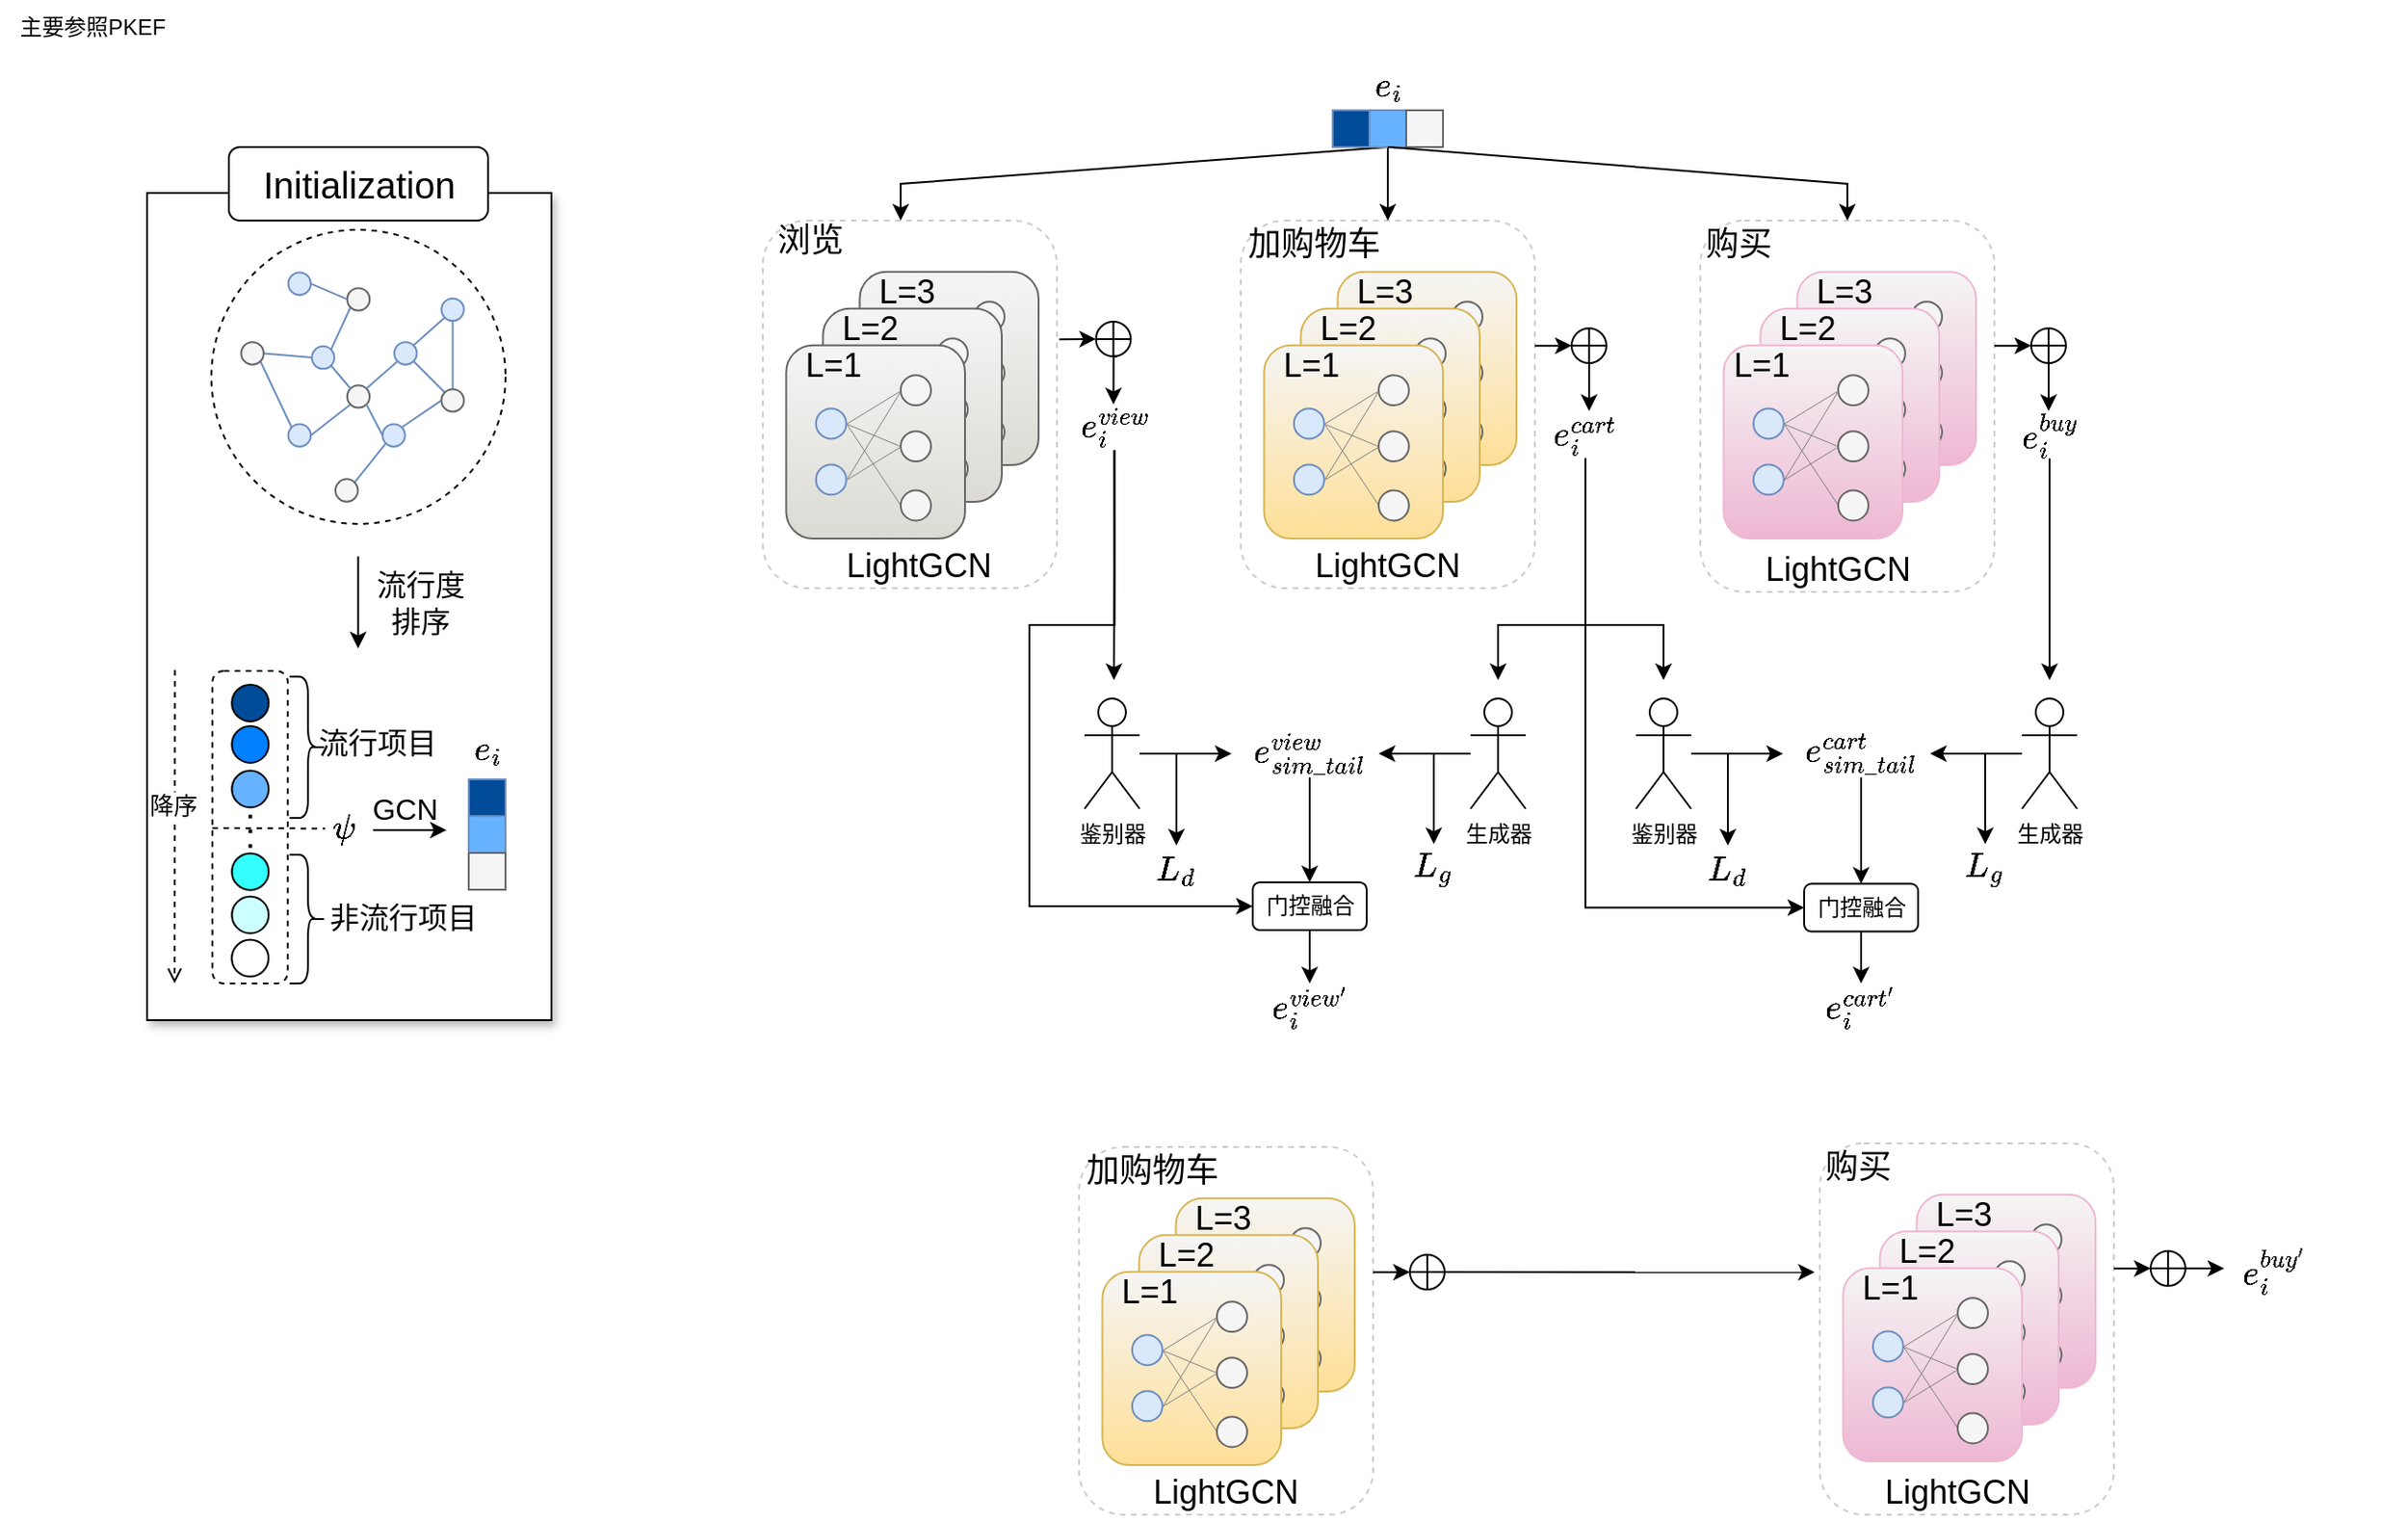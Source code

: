 <mxfile version="28.1.1">
  <diagram name="第 1 页" id="a7vEhYP6rL8GsZ4J2X63">
    <mxGraphModel dx="983" dy="512" grid="1" gridSize="5" guides="1" tooltips="1" connect="1" arrows="1" fold="1" page="1" pageScale="1" pageWidth="1169" pageHeight="827" math="1" shadow="0">
      <root>
        <mxCell id="0" />
        <mxCell id="1" parent="0" />
        <mxCell id="FkXduTycxBEro7HCxzzV-103" value="" style="rounded=1;whiteSpace=wrap;html=1;dashed=1;strokeColor=#CCCCCC;" vertex="1" parent="1">
          <mxGeometry x="415" y="120" width="160" height="200" as="geometry" />
        </mxCell>
        <mxCell id="Q9Ri4ofh50V_gN4US0mv-2" value="主要参照PKEF" style="text;html=1;align=center;verticalAlign=middle;resizable=0;points=[];autosize=1;strokeColor=none;fillColor=none;" parent="1" vertex="1">
          <mxGeometry width="100" height="30" as="geometry" />
        </mxCell>
        <mxCell id="FkXduTycxBEro7HCxzzV-1" value="" style="rounded=0;whiteSpace=wrap;html=1;shadow=1;" vertex="1" parent="1">
          <mxGeometry x="80" y="105" width="220" height="450" as="geometry" />
        </mxCell>
        <mxCell id="FkXduTycxBEro7HCxzzV-2" value="" style="rounded=1;whiteSpace=wrap;html=1;dashed=1;" vertex="1" parent="1">
          <mxGeometry x="115.57" y="365.0" width="41" height="170" as="geometry" />
        </mxCell>
        <mxCell id="FkXduTycxBEro7HCxzzV-3" value="" style="group" vertex="1" connectable="0" parent="1">
          <mxGeometry x="115" y="125" width="160" height="160" as="geometry" />
        </mxCell>
        <mxCell id="FkXduTycxBEro7HCxzzV-4" value="" style="ellipse;whiteSpace=wrap;html=1;aspect=fixed;dashed=1;" vertex="1" parent="FkXduTycxBEro7HCxzzV-3">
          <mxGeometry width="160.0" height="160.0" as="geometry" />
        </mxCell>
        <mxCell id="FkXduTycxBEro7HCxzzV-5" style="rounded=0;orthogonalLoop=1;jettySize=auto;html=1;exitX=0;exitY=1;exitDx=0;exitDy=0;entryX=1;entryY=0.5;entryDx=0;entryDy=0;endArrow=none;startFill=0;fillColor=#dae8fc;strokeColor=#6c8ebf;" edge="1" parent="FkXduTycxBEro7HCxzzV-3" source="FkXduTycxBEro7HCxzzV-6" target="FkXduTycxBEro7HCxzzV-15">
          <mxGeometry relative="1" as="geometry" />
        </mxCell>
        <mxCell id="FkXduTycxBEro7HCxzzV-6" value="" style="ellipse;whiteSpace=wrap;html=1;aspect=fixed;fillColor=#f5f5f5;strokeColor=#666666;fontColor=#333333;" vertex="1" parent="FkXduTycxBEro7HCxzzV-3">
          <mxGeometry x="73.898" y="84.581" width="12.216" height="12.216" as="geometry" />
        </mxCell>
        <mxCell id="FkXduTycxBEro7HCxzzV-7" style="rounded=0;orthogonalLoop=1;jettySize=auto;html=1;exitX=0.5;exitY=1;exitDx=0;exitDy=0;entryX=0.5;entryY=0;entryDx=0;entryDy=0;fillColor=#dae8fc;strokeColor=#6c8ebf;startArrow=none;startFill=0;endArrow=none;" edge="1" parent="FkXduTycxBEro7HCxzzV-3" source="FkXduTycxBEro7HCxzzV-8" target="FkXduTycxBEro7HCxzzV-20">
          <mxGeometry relative="1" as="geometry" />
        </mxCell>
        <mxCell id="FkXduTycxBEro7HCxzzV-8" value="" style="ellipse;whiteSpace=wrap;html=1;aspect=fixed;fillColor=#dae8fc;strokeColor=#6c8ebf;" vertex="1" parent="FkXduTycxBEro7HCxzzV-3">
          <mxGeometry x="125.159" y="37.329" width="12.216" height="12.216" as="geometry" />
        </mxCell>
        <mxCell id="FkXduTycxBEro7HCxzzV-9" style="rounded=0;orthogonalLoop=1;jettySize=auto;html=1;exitX=1;exitY=0;exitDx=0;exitDy=0;entryX=0;entryY=1;entryDx=0;entryDy=0;endArrow=none;startFill=0;fillColor=#dae8fc;strokeColor=#6c8ebf;" edge="1" parent="FkXduTycxBEro7HCxzzV-3" source="FkXduTycxBEro7HCxzzV-10" target="FkXduTycxBEro7HCxzzV-21">
          <mxGeometry relative="1" as="geometry" />
        </mxCell>
        <mxCell id="FkXduTycxBEro7HCxzzV-10" value="" style="ellipse;whiteSpace=wrap;html=1;aspect=fixed;fillColor=#dae8fc;strokeColor=#6c8ebf;" vertex="1" parent="FkXduTycxBEro7HCxzzV-3">
          <mxGeometry x="54.675" y="63.436" width="12.216" height="12.216" as="geometry" />
        </mxCell>
        <mxCell id="FkXduTycxBEro7HCxzzV-11" style="rounded=0;orthogonalLoop=1;jettySize=auto;html=1;exitX=1;exitY=0;exitDx=0;exitDy=0;entryX=0;entryY=0.5;entryDx=0;entryDy=0;endArrow=none;startFill=0;fillColor=#dae8fc;strokeColor=#6c8ebf;" edge="1" parent="FkXduTycxBEro7HCxzzV-3" source="FkXduTycxBEro7HCxzzV-12" target="FkXduTycxBEro7HCxzzV-20">
          <mxGeometry relative="1" as="geometry" />
        </mxCell>
        <mxCell id="FkXduTycxBEro7HCxzzV-12" value="" style="ellipse;whiteSpace=wrap;html=1;aspect=fixed;fillColor=#dae8fc;strokeColor=#6c8ebf;" vertex="1" parent="FkXduTycxBEro7HCxzzV-3">
          <mxGeometry x="93.121" y="105.727" width="12.216" height="12.216" as="geometry" />
        </mxCell>
        <mxCell id="FkXduTycxBEro7HCxzzV-13" style="rounded=0;orthogonalLoop=1;jettySize=auto;html=1;exitX=1;exitY=1;exitDx=0;exitDy=0;entryX=0;entryY=0;entryDx=0;entryDy=0;endArrow=none;startFill=0;fillColor=#dae8fc;strokeColor=#6c8ebf;" edge="1" parent="FkXduTycxBEro7HCxzzV-3" source="FkXduTycxBEro7HCxzzV-14" target="FkXduTycxBEro7HCxzzV-20">
          <mxGeometry relative="1" as="geometry" />
        </mxCell>
        <mxCell id="FkXduTycxBEro7HCxzzV-14" value="" style="ellipse;whiteSpace=wrap;html=1;aspect=fixed;fillColor=#dae8fc;strokeColor=#6c8ebf;" vertex="1" parent="FkXduTycxBEro7HCxzzV-3">
          <mxGeometry x="99.529" y="61.096" width="12.216" height="12.216" as="geometry" />
        </mxCell>
        <mxCell id="FkXduTycxBEro7HCxzzV-15" value="" style="ellipse;whiteSpace=wrap;html=1;aspect=fixed;fillColor=#dae8fc;strokeColor=#6c8ebf;" vertex="1" parent="FkXduTycxBEro7HCxzzV-3">
          <mxGeometry x="41.859" y="105.727" width="12.216" height="12.216" as="geometry" />
        </mxCell>
        <mxCell id="FkXduTycxBEro7HCxzzV-16" style="rounded=0;orthogonalLoop=1;jettySize=auto;html=1;exitX=0;exitY=1;exitDx=0;exitDy=0;entryX=1;entryY=0;entryDx=0;entryDy=0;endArrow=none;startFill=0;fillColor=#dae8fc;strokeColor=#6c8ebf;" edge="1" parent="FkXduTycxBEro7HCxzzV-3" source="FkXduTycxBEro7HCxzzV-14" target="FkXduTycxBEro7HCxzzV-6">
          <mxGeometry relative="1" as="geometry">
            <mxPoint x="125.159" y="100.208" as="sourcePoint" />
            <mxPoint x="99.529" y="100.208" as="targetPoint" />
          </mxGeometry>
        </mxCell>
        <mxCell id="FkXduTycxBEro7HCxzzV-17" style="rounded=0;orthogonalLoop=1;jettySize=auto;html=1;exitX=1;exitY=1;exitDx=0;exitDy=0;entryX=0;entryY=0.5;entryDx=0;entryDy=0;endArrow=none;startFill=0;fillColor=#dae8fc;strokeColor=#6c8ebf;" edge="1" parent="FkXduTycxBEro7HCxzzV-3" source="FkXduTycxBEro7HCxzzV-6" target="FkXduTycxBEro7HCxzzV-12">
          <mxGeometry relative="1" as="geometry">
            <mxPoint x="61.082" y="105.727" as="sourcePoint" />
            <mxPoint x="35.452" y="105.727" as="targetPoint" />
          </mxGeometry>
        </mxCell>
        <mxCell id="FkXduTycxBEro7HCxzzV-18" style="rounded=0;orthogonalLoop=1;jettySize=auto;html=1;exitX=0;exitY=0;exitDx=0;exitDy=0;entryX=1;entryY=1;entryDx=0;entryDy=0;endArrow=none;startFill=0;fillColor=#dae8fc;strokeColor=#6c8ebf;" edge="1" parent="FkXduTycxBEro7HCxzzV-3" source="FkXduTycxBEro7HCxzzV-6" target="FkXduTycxBEro7HCxzzV-10">
          <mxGeometry relative="1" as="geometry">
            <mxPoint x="99.529" y="77.533" as="sourcePoint" />
            <mxPoint x="73.898" y="77.533" as="targetPoint" />
          </mxGeometry>
        </mxCell>
        <mxCell id="FkXduTycxBEro7HCxzzV-19" style="rounded=0;orthogonalLoop=1;jettySize=auto;html=1;exitX=0;exitY=1;exitDx=0;exitDy=0;entryX=1;entryY=0;entryDx=0;entryDy=0;endArrow=none;startFill=0;fillColor=#dae8fc;strokeColor=#6c8ebf;" edge="1" parent="FkXduTycxBEro7HCxzzV-3" source="FkXduTycxBEro7HCxzzV-8" target="FkXduTycxBEro7HCxzzV-14">
          <mxGeometry relative="1" as="geometry">
            <mxPoint x="131.567" y="49.339" as="sourcePoint" />
            <mxPoint x="114.907" y="62.731" as="targetPoint" />
          </mxGeometry>
        </mxCell>
        <mxCell id="FkXduTycxBEro7HCxzzV-20" value="" style="ellipse;whiteSpace=wrap;html=1;aspect=fixed;fillColor=#f5f5f5;strokeColor=#666666;fontColor=#333333;" vertex="1" parent="FkXduTycxBEro7HCxzzV-3">
          <mxGeometry x="125.159" y="86.717" width="12.216" height="12.216" as="geometry" />
        </mxCell>
        <mxCell id="FkXduTycxBEro7HCxzzV-21" value="" style="ellipse;whiteSpace=wrap;html=1;aspect=fixed;fillColor=#f5f5f5;strokeColor=#666666;fontColor=#333333;" vertex="1" parent="FkXduTycxBEro7HCxzzV-3">
          <mxGeometry x="73.898" y="31.718" width="12.216" height="12.216" as="geometry" />
        </mxCell>
        <mxCell id="FkXduTycxBEro7HCxzzV-22" style="rounded=0;orthogonalLoop=1;jettySize=auto;html=1;exitX=1;exitY=0.5;exitDx=0;exitDy=0;entryX=0;entryY=0.5;entryDx=0;entryDy=0;endArrow=none;startFill=0;fillColor=#dae8fc;strokeColor=#6c8ebf;" edge="1" parent="FkXduTycxBEro7HCxzzV-3" source="FkXduTycxBEro7HCxzzV-24" target="FkXduTycxBEro7HCxzzV-10">
          <mxGeometry relative="1" as="geometry" />
        </mxCell>
        <mxCell id="FkXduTycxBEro7HCxzzV-23" style="rounded=0;orthogonalLoop=1;jettySize=auto;html=1;exitX=1;exitY=1;exitDx=0;exitDy=0;entryX=0;entryY=0;entryDx=0;entryDy=0;startArrow=none;startFill=0;endArrow=none;fillColor=#dae8fc;strokeColor=#6c8ebf;" edge="1" parent="FkXduTycxBEro7HCxzzV-3" source="FkXduTycxBEro7HCxzzV-24" target="FkXduTycxBEro7HCxzzV-15">
          <mxGeometry relative="1" as="geometry" />
        </mxCell>
        <mxCell id="FkXduTycxBEro7HCxzzV-24" value="" style="ellipse;whiteSpace=wrap;html=1;aspect=fixed;fillColor=#f5f5f5;strokeColor=#666666;fontColor=#333333;" vertex="1" parent="FkXduTycxBEro7HCxzzV-3">
          <mxGeometry x="16.229" y="61.096" width="12.216" height="12.216" as="geometry" />
        </mxCell>
        <mxCell id="FkXduTycxBEro7HCxzzV-25" style="rounded=0;orthogonalLoop=1;jettySize=auto;html=1;exitX=1;exitY=0.5;exitDx=0;exitDy=0;entryX=0;entryY=0.5;entryDx=0;entryDy=0;endArrow=none;startFill=0;fillColor=#dae8fc;strokeColor=#6c8ebf;" edge="1" parent="FkXduTycxBEro7HCxzzV-3" source="FkXduTycxBEro7HCxzzV-26" target="FkXduTycxBEro7HCxzzV-21">
          <mxGeometry relative="1" as="geometry" />
        </mxCell>
        <mxCell id="FkXduTycxBEro7HCxzzV-26" value="" style="ellipse;whiteSpace=wrap;html=1;aspect=fixed;fillColor=#dae8fc;strokeColor=#6c8ebf;" vertex="1" parent="FkXduTycxBEro7HCxzzV-3">
          <mxGeometry x="41.859" y="23.232" width="12.216" height="12.216" as="geometry" />
        </mxCell>
        <mxCell id="FkXduTycxBEro7HCxzzV-27" style="rounded=0;orthogonalLoop=1;jettySize=auto;html=1;exitX=1;exitY=0;exitDx=0;exitDy=0;entryX=0;entryY=1;entryDx=0;entryDy=0;endArrow=none;startFill=0;fillColor=#dae8fc;strokeColor=#6c8ebf;" edge="1" parent="FkXduTycxBEro7HCxzzV-3" source="FkXduTycxBEro7HCxzzV-28" target="FkXduTycxBEro7HCxzzV-12">
          <mxGeometry relative="1" as="geometry" />
        </mxCell>
        <mxCell id="FkXduTycxBEro7HCxzzV-28" value="" style="ellipse;whiteSpace=wrap;html=1;aspect=fixed;fillColor=#f5f5f5;strokeColor=#666666;fontColor=#333333;" vertex="1" parent="FkXduTycxBEro7HCxzzV-3">
          <mxGeometry x="67.49" y="135.683" width="12.216" height="12.216" as="geometry" />
        </mxCell>
        <mxCell id="FkXduTycxBEro7HCxzzV-29" value="" style="ellipse;whiteSpace=wrap;html=1;aspect=fixed;fillColor=#004C99;" vertex="1" parent="1">
          <mxGeometry x="126.15" y="372.44" width="20" height="20" as="geometry" />
        </mxCell>
        <mxCell id="FkXduTycxBEro7HCxzzV-30" value="" style="ellipse;whiteSpace=wrap;html=1;aspect=fixed;fillColor=#007FFF;" vertex="1" parent="1">
          <mxGeometry x="126.15" y="395.0" width="20" height="20" as="geometry" />
        </mxCell>
        <mxCell id="FkXduTycxBEro7HCxzzV-31" value="" style="ellipse;whiteSpace=wrap;html=1;aspect=fixed;fillColor=#66B2FF;" vertex="1" parent="1">
          <mxGeometry x="126.15" y="419.25" width="20" height="20" as="geometry" />
        </mxCell>
        <mxCell id="FkXduTycxBEro7HCxzzV-32" value="" style="ellipse;whiteSpace=wrap;html=1;aspect=fixed;fillColor=#33FFFF;" vertex="1" parent="1">
          <mxGeometry x="126.15" y="464.2" width="20" height="20" as="geometry" />
        </mxCell>
        <mxCell id="FkXduTycxBEro7HCxzzV-33" value="" style="ellipse;whiteSpace=wrap;html=1;aspect=fixed;fillColor=#CCFFFF;" vertex="1" parent="1">
          <mxGeometry x="126.15" y="487.74" width="20" height="20" as="geometry" />
        </mxCell>
        <mxCell id="FkXduTycxBEro7HCxzzV-34" value="" style="ellipse;whiteSpace=wrap;html=1;aspect=fixed;fillColor=#FFFFFF;" vertex="1" parent="1">
          <mxGeometry x="126.07" y="511.3" width="20" height="20" as="geometry" />
        </mxCell>
        <mxCell id="FkXduTycxBEro7HCxzzV-35" value="" style="endArrow=none;dashed=1;html=1;dashPattern=1 3;strokeWidth=2;rounded=0;" edge="1" parent="1">
          <mxGeometry width="50" height="50" relative="1" as="geometry">
            <mxPoint x="136.19" y="461.3" as="sourcePoint" />
            <mxPoint x="136.19" y="441.3" as="targetPoint" />
          </mxGeometry>
        </mxCell>
        <mxCell id="FkXduTycxBEro7HCxzzV-36" value="" style="endArrow=none;dashed=1;html=1;rounded=0;exitX=-0.008;exitY=0.449;exitDx=0;exitDy=0;exitPerimeter=0;" edge="1" parent="1">
          <mxGeometry width="50" height="50" relative="1" as="geometry">
            <mxPoint x="115.572" y="450.5" as="sourcePoint" />
            <mxPoint x="176.86" y="450.74" as="targetPoint" />
          </mxGeometry>
        </mxCell>
        <mxCell id="FkXduTycxBEro7HCxzzV-37" value="" style="shape=curlyBracket;whiteSpace=wrap;html=1;rounded=1;flipH=1;labelPosition=right;verticalLabelPosition=middle;align=left;verticalAlign=middle;" vertex="1" parent="1">
          <mxGeometry x="157.57" y="368.1" width="20" height="76.9" as="geometry" />
        </mxCell>
        <mxCell id="FkXduTycxBEro7HCxzzV-38" value="" style="shape=curlyBracket;whiteSpace=wrap;html=1;rounded=1;flipH=1;labelPosition=right;verticalLabelPosition=middle;align=left;verticalAlign=middle;" vertex="1" parent="1">
          <mxGeometry x="157.57" y="465.0" width="20" height="70" as="geometry" />
        </mxCell>
        <mxCell id="FkXduTycxBEro7HCxzzV-39" value="&lt;font style=&quot;font-size: 16px;&quot;&gt;\(\psi\)&lt;/font&gt;" style="text;html=1;align=center;verticalAlign=middle;whiteSpace=wrap;rounded=0;" vertex="1" parent="1">
          <mxGeometry x="180.668" y="443.985" width="12.371" height="12.5" as="geometry" />
        </mxCell>
        <mxCell id="FkXduTycxBEro7HCxzzV-40" value="&lt;font style=&quot;font-size: 16px;&quot;&gt;流行项目&lt;/font&gt;" style="text;html=1;align=center;verticalAlign=middle;whiteSpace=wrap;rounded=0;" vertex="1" parent="1">
          <mxGeometry x="170" y="388.62" width="71" height="30" as="geometry" />
        </mxCell>
        <mxCell id="FkXduTycxBEro7HCxzzV-41" value="&lt;font style=&quot;font-size: 16px;&quot;&gt;非流行项目&lt;/font&gt;" style="text;html=1;align=center;verticalAlign=middle;whiteSpace=wrap;rounded=0;" vertex="1" parent="1">
          <mxGeometry x="177.57" y="484.2" width="83.43" height="30" as="geometry" />
        </mxCell>
        <mxCell id="FkXduTycxBEro7HCxzzV-42" style="edgeStyle=orthogonalEdgeStyle;rounded=0;orthogonalLoop=1;jettySize=auto;html=1;" edge="1" parent="1">
          <mxGeometry relative="1" as="geometry">
            <mxPoint x="194.83" y="302.74" as="sourcePoint" />
            <mxPoint x="194.83" y="352.74" as="targetPoint" />
          </mxGeometry>
        </mxCell>
        <mxCell id="FkXduTycxBEro7HCxzzV-43" value="&lt;span style=&quot;font-size: 16px;&quot;&gt;流行度排序&lt;/span&gt;" style="text;html=1;align=center;verticalAlign=middle;whiteSpace=wrap;rounded=0;" vertex="1" parent="1">
          <mxGeometry x="198.57" y="312.74" width="60" height="30" as="geometry" />
        </mxCell>
        <mxCell id="FkXduTycxBEro7HCxzzV-44" value="" style="endArrow=open;html=1;rounded=0;dashed=1;endFill=0;" edge="1" parent="1">
          <mxGeometry width="50" height="50" relative="1" as="geometry">
            <mxPoint x="95.17" y="364.51" as="sourcePoint" />
            <mxPoint x="95" y="535" as="targetPoint" />
          </mxGeometry>
        </mxCell>
        <mxCell id="FkXduTycxBEro7HCxzzV-45" value="降序" style="edgeLabel;html=1;align=center;verticalAlign=middle;resizable=0;points=[];fontSize=13;" vertex="1" connectable="0" parent="FkXduTycxBEro7HCxzzV-44">
          <mxGeometry x="-0.143" y="-1" relative="1" as="geometry">
            <mxPoint as="offset" />
          </mxGeometry>
        </mxCell>
        <mxCell id="FkXduTycxBEro7HCxzzV-46" value="" style="endArrow=classic;html=1;rounded=0;" edge="1" parent="1">
          <mxGeometry width="50" height="50" relative="1" as="geometry">
            <mxPoint x="202.99" y="451.58" as="sourcePoint" />
            <mxPoint x="242.99" y="451.58" as="targetPoint" />
          </mxGeometry>
        </mxCell>
        <mxCell id="FkXduTycxBEro7HCxzzV-47" value="&lt;font style=&quot;font-size: 16px;&quot;&gt;GCN&lt;/font&gt;" style="text;html=1;align=center;verticalAlign=middle;resizable=0;points=[];autosize=1;strokeColor=none;fillColor=none;" vertex="1" parent="1">
          <mxGeometry x="190" y="425.0" width="60" height="30" as="geometry" />
        </mxCell>
        <mxCell id="FkXduTycxBEro7HCxzzV-48" value="" style="group;fillColor=#dae8fc;strokeColor=#6c8ebf;rotation=90;" vertex="1" connectable="0" parent="1">
          <mxGeometry x="235" y="443.99" width="60" height="20" as="geometry" />
        </mxCell>
        <mxCell id="FkXduTycxBEro7HCxzzV-49" value="" style="rounded=0;whiteSpace=wrap;html=1;fillColor=#004C99;strokeColor=#6c8ebf;rotation=90;" vertex="1" parent="FkXduTycxBEro7HCxzzV-48">
          <mxGeometry x="20" y="-20" width="20" height="20" as="geometry" />
        </mxCell>
        <mxCell id="FkXduTycxBEro7HCxzzV-50" value="" style="rounded=0;whiteSpace=wrap;html=1;fillColor=#66B2FF;strokeColor=#6c8ebf;rotation=90;" vertex="1" parent="FkXduTycxBEro7HCxzzV-48">
          <mxGeometry x="20" width="20" height="20" as="geometry" />
        </mxCell>
        <mxCell id="FkXduTycxBEro7HCxzzV-51" value="" style="rounded=0;whiteSpace=wrap;html=1;fillColor=#f5f5f5;fontColor=#333333;strokeColor=#666666;rotation=90;" vertex="1" parent="FkXduTycxBEro7HCxzzV-48">
          <mxGeometry x="20" y="20" width="20" height="20" as="geometry" />
        </mxCell>
        <mxCell id="FkXduTycxBEro7HCxzzV-52" value="&lt;font style=&quot;font-size: 16px;&quot;&gt;\(e_{i}\)&lt;/font&gt;" style="text;html=1;align=center;verticalAlign=middle;whiteSpace=wrap;rounded=0;" vertex="1" parent="1">
          <mxGeometry x="237.5" y="395.0" width="55" height="25.8" as="geometry" />
        </mxCell>
        <mxCell id="FkXduTycxBEro7HCxzzV-488" style="edgeStyle=orthogonalEdgeStyle;rounded=0;orthogonalLoop=1;jettySize=auto;html=1;exitX=0.5;exitY=1;exitDx=0;exitDy=0;" edge="1" parent="1" source="FkXduTycxBEro7HCxzzV-57">
          <mxGeometry relative="1" as="geometry">
            <mxPoint x="606" y="370" as="targetPoint" />
          </mxGeometry>
        </mxCell>
        <mxCell id="FkXduTycxBEro7HCxzzV-492" style="edgeStyle=orthogonalEdgeStyle;rounded=0;orthogonalLoop=1;jettySize=auto;html=1;exitX=0.5;exitY=1;exitDx=0;exitDy=0;entryX=0;entryY=0.5;entryDx=0;entryDy=0;" edge="1" parent="1" source="FkXduTycxBEro7HCxzzV-57" target="FkXduTycxBEro7HCxzzV-245">
          <mxGeometry relative="1" as="geometry">
            <Array as="points">
              <mxPoint x="606" y="340" />
              <mxPoint x="560" y="340" />
              <mxPoint x="560" y="493" />
            </Array>
          </mxGeometry>
        </mxCell>
        <mxCell id="FkXduTycxBEro7HCxzzV-57" value="&lt;font style=&quot;font-size: 16px;&quot;&gt;\(e_{i}^{view}\)&lt;/font&gt;" style="text;html=1;align=center;verticalAlign=middle;whiteSpace=wrap;rounded=0;" vertex="1" parent="1">
          <mxGeometry x="578.75" y="219.1" width="55" height="25.8" as="geometry" />
        </mxCell>
        <mxCell id="FkXduTycxBEro7HCxzzV-58" value="&lt;font style=&quot;font-size: 20px;&quot;&gt;Initialization&lt;/font&gt;" style="rounded=1;whiteSpace=wrap;html=1;" vertex="1" parent="1">
          <mxGeometry x="124.5" y="80" width="141" height="40" as="geometry" />
        </mxCell>
        <mxCell id="FkXduTycxBEro7HCxzzV-104" value="&lt;font style=&quot;font-size: 18px;&quot;&gt;LightGCN&lt;/font&gt;" style="text;html=1;align=center;verticalAlign=middle;whiteSpace=wrap;rounded=0;" vertex="1" parent="1">
          <mxGeometry x="470" y="293" width="60" height="30" as="geometry" />
        </mxCell>
        <mxCell id="FkXduTycxBEro7HCxzzV-107" value="" style="rounded=1;whiteSpace=wrap;html=1;dashed=1;strokeColor=#CCCCCC;" vertex="1" parent="1">
          <mxGeometry x="675" y="120" width="160" height="200" as="geometry" />
        </mxCell>
        <mxCell id="FkXduTycxBEro7HCxzzV-108" value="" style="group" vertex="1" connectable="0" parent="1">
          <mxGeometry x="705" y="135" width="120" height="118" as="geometry" />
        </mxCell>
        <mxCell id="FkXduTycxBEro7HCxzzV-109" value="" style="rounded=1;whiteSpace=wrap;html=1;fillColor=#F5F5F5;strokeColor=#d6b656;gradientColor=#FFDF97;" vertex="1" parent="FkXduTycxBEro7HCxzzV-108">
          <mxGeometry x="22.703" y="12.932" width="97.297" height="105.068" as="geometry" />
        </mxCell>
        <mxCell id="FkXduTycxBEro7HCxzzV-110" value="" style="group" vertex="1" connectable="0" parent="FkXduTycxBEro7HCxzzV-108">
          <mxGeometry x="38.919" y="29.096" width="64.865" height="80.822" as="geometry" />
        </mxCell>
        <mxCell id="FkXduTycxBEro7HCxzzV-111" style="rounded=0;orthogonalLoop=1;jettySize=auto;html=1;exitX=1;exitY=0.5;exitDx=0;exitDy=0;entryX=0;entryY=0.5;entryDx=0;entryDy=0;endArrow=none;endFill=0;strokeColor=#808080;strokeWidth=0.5;" edge="1" parent="FkXduTycxBEro7HCxzzV-110" source="FkXduTycxBEro7HCxzzV-114" target="FkXduTycxBEro7HCxzzV-115">
          <mxGeometry relative="1" as="geometry" />
        </mxCell>
        <mxCell id="FkXduTycxBEro7HCxzzV-112" style="rounded=0;orthogonalLoop=1;jettySize=auto;html=1;exitX=1;exitY=0.5;exitDx=0;exitDy=0;entryX=0;entryY=0.5;entryDx=0;entryDy=0;strokeColor=#808080;align=center;verticalAlign=middle;fontFamily=Helvetica;fontSize=11;fontColor=default;labelBackgroundColor=default;endArrow=none;endFill=0;strokeWidth=0.5;" edge="1" parent="FkXduTycxBEro7HCxzzV-110" source="FkXduTycxBEro7HCxzzV-114" target="FkXduTycxBEro7HCxzzV-116">
          <mxGeometry relative="1" as="geometry" />
        </mxCell>
        <mxCell id="FkXduTycxBEro7HCxzzV-113" style="rounded=0;orthogonalLoop=1;jettySize=auto;html=1;exitX=1;exitY=0.5;exitDx=0;exitDy=0;entryX=0;entryY=0.5;entryDx=0;entryDy=0;strokeColor=#808080;align=center;verticalAlign=middle;fontFamily=Helvetica;fontSize=11;fontColor=default;labelBackgroundColor=default;endArrow=none;endFill=0;strokeWidth=0.5;" edge="1" parent="FkXduTycxBEro7HCxzzV-110" source="FkXduTycxBEro7HCxzzV-114" target="FkXduTycxBEro7HCxzzV-117">
          <mxGeometry relative="1" as="geometry" />
        </mxCell>
        <mxCell id="FkXduTycxBEro7HCxzzV-114" value="" style="ellipse;whiteSpace=wrap;html=1;aspect=fixed;fillColor=#dae8fc;strokeColor=#6c8ebf;" vertex="1" parent="FkXduTycxBEro7HCxzzV-110">
          <mxGeometry y="18.143" width="16.463" height="16.463" as="geometry" />
        </mxCell>
        <mxCell id="FkXduTycxBEro7HCxzzV-115" value="" style="ellipse;whiteSpace=wrap;html=1;aspect=fixed;fillColor=#f5f5f5;strokeColor=#666666;fontColor=#333333;" vertex="1" parent="FkXduTycxBEro7HCxzzV-110">
          <mxGeometry x="46.095" width="16.463" height="16.463" as="geometry" />
        </mxCell>
        <mxCell id="FkXduTycxBEro7HCxzzV-116" value="" style="ellipse;whiteSpace=wrap;html=1;aspect=fixed;fillColor=#f5f5f5;strokeColor=#666666;fontColor=#333333;" vertex="1" parent="FkXduTycxBEro7HCxzzV-110">
          <mxGeometry x="46.095" y="30.467" width="16.463" height="16.463" as="geometry" />
        </mxCell>
        <mxCell id="FkXduTycxBEro7HCxzzV-117" value="" style="ellipse;whiteSpace=wrap;html=1;aspect=fixed;fillColor=#f5f5f5;strokeColor=#666666;fontColor=#333333;" vertex="1" parent="FkXduTycxBEro7HCxzzV-110">
          <mxGeometry x="46.095" y="62.685" width="16.463" height="16.463" as="geometry" />
        </mxCell>
        <mxCell id="FkXduTycxBEro7HCxzzV-118" style="rounded=0;orthogonalLoop=1;jettySize=auto;html=1;exitX=1;exitY=0.5;exitDx=0;exitDy=0;entryX=0;entryY=0.5;entryDx=0;entryDy=0;strokeColor=#808080;align=center;verticalAlign=middle;fontFamily=Helvetica;fontSize=11;fontColor=default;labelBackgroundColor=default;endArrow=none;endFill=0;strokeWidth=0.5;" edge="1" parent="FkXduTycxBEro7HCxzzV-110" source="FkXduTycxBEro7HCxzzV-120" target="FkXduTycxBEro7HCxzzV-115">
          <mxGeometry relative="1" as="geometry" />
        </mxCell>
        <mxCell id="FkXduTycxBEro7HCxzzV-119" style="rounded=0;orthogonalLoop=1;jettySize=auto;html=1;exitX=1;exitY=0.5;exitDx=0;exitDy=0;entryX=0;entryY=0.5;entryDx=0;entryDy=0;strokeColor=#808080;align=center;verticalAlign=middle;fontFamily=Helvetica;fontSize=11;fontColor=default;labelBackgroundColor=default;endArrow=none;endFill=0;strokeWidth=0.5;" edge="1" parent="FkXduTycxBEro7HCxzzV-110" source="FkXduTycxBEro7HCxzzV-120" target="FkXduTycxBEro7HCxzzV-116">
          <mxGeometry relative="1" as="geometry" />
        </mxCell>
        <mxCell id="FkXduTycxBEro7HCxzzV-120" value="" style="ellipse;whiteSpace=wrap;html=1;aspect=fixed;fillColor=#dae8fc;strokeColor=#6c8ebf;" vertex="1" parent="FkXduTycxBEro7HCxzzV-110">
          <mxGeometry y="48.61" width="16.463" height="16.463" as="geometry" />
        </mxCell>
        <mxCell id="FkXduTycxBEro7HCxzzV-121" value="&lt;font style=&quot;font-size: 18px;&quot;&gt;L=3&lt;/font&gt;" style="text;html=1;align=center;verticalAlign=middle;whiteSpace=wrap;rounded=0;" vertex="1" parent="FkXduTycxBEro7HCxzzV-108">
          <mxGeometry width="97.297" height="48.493" as="geometry" />
        </mxCell>
        <mxCell id="FkXduTycxBEro7HCxzzV-122" value="" style="group" vertex="1" connectable="0" parent="1">
          <mxGeometry x="685" y="155" width="120" height="118" as="geometry" />
        </mxCell>
        <mxCell id="FkXduTycxBEro7HCxzzV-123" value="" style="rounded=1;whiteSpace=wrap;html=1;fillColor=#F5F5F5;strokeColor=#d6b656;gradientColor=#FFDF97;" vertex="1" parent="FkXduTycxBEro7HCxzzV-122">
          <mxGeometry x="22.703" y="12.932" width="97.297" height="105.068" as="geometry" />
        </mxCell>
        <mxCell id="FkXduTycxBEro7HCxzzV-124" value="" style="group" vertex="1" connectable="0" parent="FkXduTycxBEro7HCxzzV-122">
          <mxGeometry x="38.919" y="29.096" width="64.865" height="80.822" as="geometry" />
        </mxCell>
        <mxCell id="FkXduTycxBEro7HCxzzV-125" style="rounded=0;orthogonalLoop=1;jettySize=auto;html=1;exitX=1;exitY=0.5;exitDx=0;exitDy=0;entryX=0;entryY=0.5;entryDx=0;entryDy=0;endArrow=none;endFill=0;strokeColor=#808080;strokeWidth=0.5;" edge="1" parent="FkXduTycxBEro7HCxzzV-124" source="FkXduTycxBEro7HCxzzV-128" target="FkXduTycxBEro7HCxzzV-129">
          <mxGeometry relative="1" as="geometry" />
        </mxCell>
        <mxCell id="FkXduTycxBEro7HCxzzV-126" style="rounded=0;orthogonalLoop=1;jettySize=auto;html=1;exitX=1;exitY=0.5;exitDx=0;exitDy=0;entryX=0;entryY=0.5;entryDx=0;entryDy=0;strokeColor=#808080;align=center;verticalAlign=middle;fontFamily=Helvetica;fontSize=11;fontColor=default;labelBackgroundColor=default;endArrow=none;endFill=0;strokeWidth=0.5;" edge="1" parent="FkXduTycxBEro7HCxzzV-124" source="FkXduTycxBEro7HCxzzV-128" target="FkXduTycxBEro7HCxzzV-130">
          <mxGeometry relative="1" as="geometry" />
        </mxCell>
        <mxCell id="FkXduTycxBEro7HCxzzV-127" style="rounded=0;orthogonalLoop=1;jettySize=auto;html=1;exitX=1;exitY=0.5;exitDx=0;exitDy=0;entryX=0;entryY=0.5;entryDx=0;entryDy=0;strokeColor=#808080;align=center;verticalAlign=middle;fontFamily=Helvetica;fontSize=11;fontColor=default;labelBackgroundColor=default;endArrow=none;endFill=0;strokeWidth=0.5;" edge="1" parent="FkXduTycxBEro7HCxzzV-124" source="FkXduTycxBEro7HCxzzV-128" target="FkXduTycxBEro7HCxzzV-131">
          <mxGeometry relative="1" as="geometry" />
        </mxCell>
        <mxCell id="FkXduTycxBEro7HCxzzV-128" value="" style="ellipse;whiteSpace=wrap;html=1;aspect=fixed;fillColor=#dae8fc;strokeColor=#6c8ebf;" vertex="1" parent="FkXduTycxBEro7HCxzzV-124">
          <mxGeometry y="18.143" width="16.463" height="16.463" as="geometry" />
        </mxCell>
        <mxCell id="FkXduTycxBEro7HCxzzV-129" value="" style="ellipse;whiteSpace=wrap;html=1;aspect=fixed;fillColor=#f5f5f5;strokeColor=#666666;fontColor=#333333;" vertex="1" parent="FkXduTycxBEro7HCxzzV-124">
          <mxGeometry x="46.095" width="16.463" height="16.463" as="geometry" />
        </mxCell>
        <mxCell id="FkXduTycxBEro7HCxzzV-130" value="" style="ellipse;whiteSpace=wrap;html=1;aspect=fixed;fillColor=#f5f5f5;strokeColor=#666666;fontColor=#333333;" vertex="1" parent="FkXduTycxBEro7HCxzzV-124">
          <mxGeometry x="46.095" y="30.467" width="16.463" height="16.463" as="geometry" />
        </mxCell>
        <mxCell id="FkXduTycxBEro7HCxzzV-131" value="" style="ellipse;whiteSpace=wrap;html=1;aspect=fixed;fillColor=#f5f5f5;strokeColor=#666666;fontColor=#333333;" vertex="1" parent="FkXduTycxBEro7HCxzzV-124">
          <mxGeometry x="46.095" y="62.685" width="16.463" height="16.463" as="geometry" />
        </mxCell>
        <mxCell id="FkXduTycxBEro7HCxzzV-132" style="rounded=0;orthogonalLoop=1;jettySize=auto;html=1;exitX=1;exitY=0.5;exitDx=0;exitDy=0;entryX=0;entryY=0.5;entryDx=0;entryDy=0;strokeColor=#808080;align=center;verticalAlign=middle;fontFamily=Helvetica;fontSize=11;fontColor=default;labelBackgroundColor=default;endArrow=none;endFill=0;strokeWidth=0.5;" edge="1" parent="FkXduTycxBEro7HCxzzV-124" source="FkXduTycxBEro7HCxzzV-134" target="FkXduTycxBEro7HCxzzV-129">
          <mxGeometry relative="1" as="geometry" />
        </mxCell>
        <mxCell id="FkXduTycxBEro7HCxzzV-133" style="rounded=0;orthogonalLoop=1;jettySize=auto;html=1;exitX=1;exitY=0.5;exitDx=0;exitDy=0;entryX=0;entryY=0.5;entryDx=0;entryDy=0;strokeColor=#808080;align=center;verticalAlign=middle;fontFamily=Helvetica;fontSize=11;fontColor=default;labelBackgroundColor=default;endArrow=none;endFill=0;strokeWidth=0.5;" edge="1" parent="FkXduTycxBEro7HCxzzV-124" source="FkXduTycxBEro7HCxzzV-134" target="FkXduTycxBEro7HCxzzV-130">
          <mxGeometry relative="1" as="geometry" />
        </mxCell>
        <mxCell id="FkXduTycxBEro7HCxzzV-134" value="" style="ellipse;whiteSpace=wrap;html=1;aspect=fixed;fillColor=#dae8fc;strokeColor=#6c8ebf;" vertex="1" parent="FkXduTycxBEro7HCxzzV-124">
          <mxGeometry y="48.61" width="16.463" height="16.463" as="geometry" />
        </mxCell>
        <mxCell id="FkXduTycxBEro7HCxzzV-135" value="&lt;font style=&quot;font-size: 18px;&quot;&gt;L=2&lt;/font&gt;" style="text;html=1;align=center;verticalAlign=middle;whiteSpace=wrap;rounded=0;" vertex="1" parent="FkXduTycxBEro7HCxzzV-122">
          <mxGeometry width="97.297" height="48.493" as="geometry" />
        </mxCell>
        <mxCell id="FkXduTycxBEro7HCxzzV-136" value="" style="group" vertex="1" connectable="0" parent="1">
          <mxGeometry x="665" y="175" width="120" height="118" as="geometry" />
        </mxCell>
        <mxCell id="FkXduTycxBEro7HCxzzV-137" value="" style="rounded=1;whiteSpace=wrap;html=1;fillColor=#F5F5F5;strokeColor=#d6b656;gradientColor=#FFDF97;" vertex="1" parent="FkXduTycxBEro7HCxzzV-136">
          <mxGeometry x="22.703" y="12.932" width="97.297" height="105.068" as="geometry" />
        </mxCell>
        <mxCell id="FkXduTycxBEro7HCxzzV-138" value="" style="group" vertex="1" connectable="0" parent="FkXduTycxBEro7HCxzzV-136">
          <mxGeometry x="38.919" y="29.096" width="64.865" height="80.822" as="geometry" />
        </mxCell>
        <mxCell id="FkXduTycxBEro7HCxzzV-139" style="rounded=0;orthogonalLoop=1;jettySize=auto;html=1;exitX=1;exitY=0.5;exitDx=0;exitDy=0;entryX=0;entryY=0.5;entryDx=0;entryDy=0;endArrow=none;endFill=0;strokeColor=#808080;strokeWidth=0.5;" edge="1" parent="FkXduTycxBEro7HCxzzV-138" source="FkXduTycxBEro7HCxzzV-142" target="FkXduTycxBEro7HCxzzV-143">
          <mxGeometry relative="1" as="geometry" />
        </mxCell>
        <mxCell id="FkXduTycxBEro7HCxzzV-140" style="rounded=0;orthogonalLoop=1;jettySize=auto;html=1;exitX=1;exitY=0.5;exitDx=0;exitDy=0;entryX=0;entryY=0.5;entryDx=0;entryDy=0;strokeColor=#808080;align=center;verticalAlign=middle;fontFamily=Helvetica;fontSize=11;fontColor=default;labelBackgroundColor=default;endArrow=none;endFill=0;strokeWidth=0.5;" edge="1" parent="FkXduTycxBEro7HCxzzV-138" source="FkXduTycxBEro7HCxzzV-142" target="FkXduTycxBEro7HCxzzV-144">
          <mxGeometry relative="1" as="geometry" />
        </mxCell>
        <mxCell id="FkXduTycxBEro7HCxzzV-141" style="rounded=0;orthogonalLoop=1;jettySize=auto;html=1;exitX=1;exitY=0.5;exitDx=0;exitDy=0;entryX=0;entryY=0.5;entryDx=0;entryDy=0;strokeColor=#808080;align=center;verticalAlign=middle;fontFamily=Helvetica;fontSize=11;fontColor=default;labelBackgroundColor=default;endArrow=none;endFill=0;strokeWidth=0.5;" edge="1" parent="FkXduTycxBEro7HCxzzV-138" source="FkXduTycxBEro7HCxzzV-142" target="FkXduTycxBEro7HCxzzV-145">
          <mxGeometry relative="1" as="geometry" />
        </mxCell>
        <mxCell id="FkXduTycxBEro7HCxzzV-142" value="" style="ellipse;whiteSpace=wrap;html=1;aspect=fixed;fillColor=#dae8fc;strokeColor=#6c8ebf;" vertex="1" parent="FkXduTycxBEro7HCxzzV-138">
          <mxGeometry y="18.143" width="16.463" height="16.463" as="geometry" />
        </mxCell>
        <mxCell id="FkXduTycxBEro7HCxzzV-143" value="" style="ellipse;whiteSpace=wrap;html=1;aspect=fixed;fillColor=#f5f5f5;strokeColor=#666666;fontColor=#333333;" vertex="1" parent="FkXduTycxBEro7HCxzzV-138">
          <mxGeometry x="46.095" width="16.463" height="16.463" as="geometry" />
        </mxCell>
        <mxCell id="FkXduTycxBEro7HCxzzV-144" value="" style="ellipse;whiteSpace=wrap;html=1;aspect=fixed;fillColor=#f5f5f5;strokeColor=#666666;fontColor=#333333;" vertex="1" parent="FkXduTycxBEro7HCxzzV-138">
          <mxGeometry x="46.095" y="30.467" width="16.463" height="16.463" as="geometry" />
        </mxCell>
        <mxCell id="FkXduTycxBEro7HCxzzV-145" value="" style="ellipse;whiteSpace=wrap;html=1;aspect=fixed;fillColor=#f5f5f5;strokeColor=#666666;fontColor=#333333;" vertex="1" parent="FkXduTycxBEro7HCxzzV-138">
          <mxGeometry x="46.095" y="62.685" width="16.463" height="16.463" as="geometry" />
        </mxCell>
        <mxCell id="FkXduTycxBEro7HCxzzV-146" style="rounded=0;orthogonalLoop=1;jettySize=auto;html=1;exitX=1;exitY=0.5;exitDx=0;exitDy=0;entryX=0;entryY=0.5;entryDx=0;entryDy=0;strokeColor=#808080;align=center;verticalAlign=middle;fontFamily=Helvetica;fontSize=11;fontColor=default;labelBackgroundColor=default;endArrow=none;endFill=0;strokeWidth=0.5;" edge="1" parent="FkXduTycxBEro7HCxzzV-138" source="FkXduTycxBEro7HCxzzV-148" target="FkXduTycxBEro7HCxzzV-143">
          <mxGeometry relative="1" as="geometry" />
        </mxCell>
        <mxCell id="FkXduTycxBEro7HCxzzV-147" style="rounded=0;orthogonalLoop=1;jettySize=auto;html=1;exitX=1;exitY=0.5;exitDx=0;exitDy=0;entryX=0;entryY=0.5;entryDx=0;entryDy=0;strokeColor=#808080;align=center;verticalAlign=middle;fontFamily=Helvetica;fontSize=11;fontColor=default;labelBackgroundColor=default;endArrow=none;endFill=0;strokeWidth=0.5;" edge="1" parent="FkXduTycxBEro7HCxzzV-138" source="FkXduTycxBEro7HCxzzV-148" target="FkXduTycxBEro7HCxzzV-144">
          <mxGeometry relative="1" as="geometry" />
        </mxCell>
        <mxCell id="FkXduTycxBEro7HCxzzV-148" value="" style="ellipse;whiteSpace=wrap;html=1;aspect=fixed;fillColor=#dae8fc;strokeColor=#6c8ebf;" vertex="1" parent="FkXduTycxBEro7HCxzzV-138">
          <mxGeometry y="48.61" width="16.463" height="16.463" as="geometry" />
        </mxCell>
        <mxCell id="FkXduTycxBEro7HCxzzV-149" value="&lt;font style=&quot;font-size: 18px;&quot;&gt;L=1&lt;/font&gt;" style="text;html=1;align=center;verticalAlign=middle;whiteSpace=wrap;rounded=0;" vertex="1" parent="FkXduTycxBEro7HCxzzV-136">
          <mxGeometry width="97.297" height="48.493" as="geometry" />
        </mxCell>
        <mxCell id="FkXduTycxBEro7HCxzzV-150" value="&lt;font style=&quot;font-size: 18px;&quot;&gt;LightGCN&lt;/font&gt;" style="text;html=1;align=center;verticalAlign=middle;whiteSpace=wrap;rounded=0;" vertex="1" parent="1">
          <mxGeometry x="725" y="293" width="60" height="30" as="geometry" />
        </mxCell>
        <mxCell id="FkXduTycxBEro7HCxzzV-152" value="" style="rounded=1;whiteSpace=wrap;html=1;dashed=1;strokeColor=#CCCCCC;" vertex="1" parent="1">
          <mxGeometry x="925" y="120" width="160" height="202" as="geometry" />
        </mxCell>
        <mxCell id="FkXduTycxBEro7HCxzzV-153" value="" style="group" vertex="1" connectable="0" parent="1">
          <mxGeometry x="955" y="135" width="120" height="118" as="geometry" />
        </mxCell>
        <mxCell id="FkXduTycxBEro7HCxzzV-154" value="" style="rounded=1;whiteSpace=wrap;html=1;fillColor=#F5F5F5;strokeColor=#EEB7D3;gradientColor=#EEB7D3;" vertex="1" parent="FkXduTycxBEro7HCxzzV-153">
          <mxGeometry x="22.703" y="12.932" width="97.297" height="105.068" as="geometry" />
        </mxCell>
        <mxCell id="FkXduTycxBEro7HCxzzV-155" value="" style="group" vertex="1" connectable="0" parent="FkXduTycxBEro7HCxzzV-153">
          <mxGeometry x="38.919" y="29.096" width="64.865" height="80.822" as="geometry" />
        </mxCell>
        <mxCell id="FkXduTycxBEro7HCxzzV-156" style="rounded=0;orthogonalLoop=1;jettySize=auto;html=1;exitX=1;exitY=0.5;exitDx=0;exitDy=0;entryX=0;entryY=0.5;entryDx=0;entryDy=0;endArrow=none;endFill=0;strokeColor=#808080;strokeWidth=0.5;" edge="1" parent="FkXduTycxBEro7HCxzzV-155" source="FkXduTycxBEro7HCxzzV-159" target="FkXduTycxBEro7HCxzzV-160">
          <mxGeometry relative="1" as="geometry" />
        </mxCell>
        <mxCell id="FkXduTycxBEro7HCxzzV-157" style="rounded=0;orthogonalLoop=1;jettySize=auto;html=1;exitX=1;exitY=0.5;exitDx=0;exitDy=0;entryX=0;entryY=0.5;entryDx=0;entryDy=0;strokeColor=#808080;align=center;verticalAlign=middle;fontFamily=Helvetica;fontSize=11;fontColor=default;labelBackgroundColor=default;endArrow=none;endFill=0;strokeWidth=0.5;" edge="1" parent="FkXduTycxBEro7HCxzzV-155" source="FkXduTycxBEro7HCxzzV-159" target="FkXduTycxBEro7HCxzzV-161">
          <mxGeometry relative="1" as="geometry" />
        </mxCell>
        <mxCell id="FkXduTycxBEro7HCxzzV-158" style="rounded=0;orthogonalLoop=1;jettySize=auto;html=1;exitX=1;exitY=0.5;exitDx=0;exitDy=0;entryX=0;entryY=0.5;entryDx=0;entryDy=0;strokeColor=#808080;align=center;verticalAlign=middle;fontFamily=Helvetica;fontSize=11;fontColor=default;labelBackgroundColor=default;endArrow=none;endFill=0;strokeWidth=0.5;" edge="1" parent="FkXduTycxBEro7HCxzzV-155" source="FkXduTycxBEro7HCxzzV-159" target="FkXduTycxBEro7HCxzzV-162">
          <mxGeometry relative="1" as="geometry" />
        </mxCell>
        <mxCell id="FkXduTycxBEro7HCxzzV-159" value="" style="ellipse;whiteSpace=wrap;html=1;aspect=fixed;fillColor=#dae8fc;strokeColor=#6c8ebf;" vertex="1" parent="FkXduTycxBEro7HCxzzV-155">
          <mxGeometry y="18.143" width="16.463" height="16.463" as="geometry" />
        </mxCell>
        <mxCell id="FkXduTycxBEro7HCxzzV-160" value="" style="ellipse;whiteSpace=wrap;html=1;aspect=fixed;fillColor=#f5f5f5;strokeColor=#666666;fontColor=#333333;" vertex="1" parent="FkXduTycxBEro7HCxzzV-155">
          <mxGeometry x="46.095" width="16.463" height="16.463" as="geometry" />
        </mxCell>
        <mxCell id="FkXduTycxBEro7HCxzzV-161" value="" style="ellipse;whiteSpace=wrap;html=1;aspect=fixed;fillColor=#f5f5f5;strokeColor=#666666;fontColor=#333333;" vertex="1" parent="FkXduTycxBEro7HCxzzV-155">
          <mxGeometry x="46.095" y="30.467" width="16.463" height="16.463" as="geometry" />
        </mxCell>
        <mxCell id="FkXduTycxBEro7HCxzzV-162" value="" style="ellipse;whiteSpace=wrap;html=1;aspect=fixed;fillColor=#f5f5f5;strokeColor=#666666;fontColor=#333333;" vertex="1" parent="FkXduTycxBEro7HCxzzV-155">
          <mxGeometry x="46.095" y="62.685" width="16.463" height="16.463" as="geometry" />
        </mxCell>
        <mxCell id="FkXduTycxBEro7HCxzzV-163" style="rounded=0;orthogonalLoop=1;jettySize=auto;html=1;exitX=1;exitY=0.5;exitDx=0;exitDy=0;entryX=0;entryY=0.5;entryDx=0;entryDy=0;strokeColor=#808080;align=center;verticalAlign=middle;fontFamily=Helvetica;fontSize=11;fontColor=default;labelBackgroundColor=default;endArrow=none;endFill=0;strokeWidth=0.5;" edge="1" parent="FkXduTycxBEro7HCxzzV-155" source="FkXduTycxBEro7HCxzzV-165" target="FkXduTycxBEro7HCxzzV-160">
          <mxGeometry relative="1" as="geometry" />
        </mxCell>
        <mxCell id="FkXduTycxBEro7HCxzzV-164" style="rounded=0;orthogonalLoop=1;jettySize=auto;html=1;exitX=1;exitY=0.5;exitDx=0;exitDy=0;entryX=0;entryY=0.5;entryDx=0;entryDy=0;strokeColor=#808080;align=center;verticalAlign=middle;fontFamily=Helvetica;fontSize=11;fontColor=default;labelBackgroundColor=default;endArrow=none;endFill=0;strokeWidth=0.5;" edge="1" parent="FkXduTycxBEro7HCxzzV-155" source="FkXduTycxBEro7HCxzzV-165" target="FkXduTycxBEro7HCxzzV-161">
          <mxGeometry relative="1" as="geometry" />
        </mxCell>
        <mxCell id="FkXduTycxBEro7HCxzzV-165" value="" style="ellipse;whiteSpace=wrap;html=1;aspect=fixed;fillColor=#dae8fc;strokeColor=#6c8ebf;" vertex="1" parent="FkXduTycxBEro7HCxzzV-155">
          <mxGeometry y="48.61" width="16.463" height="16.463" as="geometry" />
        </mxCell>
        <mxCell id="FkXduTycxBEro7HCxzzV-166" value="&lt;font style=&quot;font-size: 18px;&quot;&gt;L=3&lt;/font&gt;" style="text;html=1;align=center;verticalAlign=middle;whiteSpace=wrap;rounded=0;" vertex="1" parent="FkXduTycxBEro7HCxzzV-153">
          <mxGeometry width="97.297" height="48.493" as="geometry" />
        </mxCell>
        <mxCell id="FkXduTycxBEro7HCxzzV-167" value="" style="group" vertex="1" connectable="0" parent="1">
          <mxGeometry x="935" y="155" width="120" height="118" as="geometry" />
        </mxCell>
        <mxCell id="FkXduTycxBEro7HCxzzV-168" value="" style="rounded=1;whiteSpace=wrap;html=1;fillColor=#f5f5f5;strokeColor=#EEB7D3;gradientColor=#EEB7D3;" vertex="1" parent="FkXduTycxBEro7HCxzzV-167">
          <mxGeometry x="22.703" y="12.932" width="97.297" height="105.068" as="geometry" />
        </mxCell>
        <mxCell id="FkXduTycxBEro7HCxzzV-169" value="" style="group" vertex="1" connectable="0" parent="FkXduTycxBEro7HCxzzV-167">
          <mxGeometry x="38.919" y="29.096" width="64.865" height="80.822" as="geometry" />
        </mxCell>
        <mxCell id="FkXduTycxBEro7HCxzzV-170" style="rounded=0;orthogonalLoop=1;jettySize=auto;html=1;exitX=1;exitY=0.5;exitDx=0;exitDy=0;entryX=0;entryY=0.5;entryDx=0;entryDy=0;endArrow=none;endFill=0;strokeColor=#808080;strokeWidth=0.5;" edge="1" parent="FkXduTycxBEro7HCxzzV-169" source="FkXduTycxBEro7HCxzzV-173" target="FkXduTycxBEro7HCxzzV-174">
          <mxGeometry relative="1" as="geometry" />
        </mxCell>
        <mxCell id="FkXduTycxBEro7HCxzzV-171" style="rounded=0;orthogonalLoop=1;jettySize=auto;html=1;exitX=1;exitY=0.5;exitDx=0;exitDy=0;entryX=0;entryY=0.5;entryDx=0;entryDy=0;strokeColor=#808080;align=center;verticalAlign=middle;fontFamily=Helvetica;fontSize=11;fontColor=default;labelBackgroundColor=default;endArrow=none;endFill=0;strokeWidth=0.5;" edge="1" parent="FkXduTycxBEro7HCxzzV-169" source="FkXduTycxBEro7HCxzzV-173" target="FkXduTycxBEro7HCxzzV-175">
          <mxGeometry relative="1" as="geometry" />
        </mxCell>
        <mxCell id="FkXduTycxBEro7HCxzzV-172" style="rounded=0;orthogonalLoop=1;jettySize=auto;html=1;exitX=1;exitY=0.5;exitDx=0;exitDy=0;entryX=0;entryY=0.5;entryDx=0;entryDy=0;strokeColor=#808080;align=center;verticalAlign=middle;fontFamily=Helvetica;fontSize=11;fontColor=default;labelBackgroundColor=default;endArrow=none;endFill=0;strokeWidth=0.5;" edge="1" parent="FkXduTycxBEro7HCxzzV-169" source="FkXduTycxBEro7HCxzzV-173" target="FkXduTycxBEro7HCxzzV-176">
          <mxGeometry relative="1" as="geometry" />
        </mxCell>
        <mxCell id="FkXduTycxBEro7HCxzzV-173" value="" style="ellipse;whiteSpace=wrap;html=1;aspect=fixed;fillColor=#dae8fc;strokeColor=#6c8ebf;" vertex="1" parent="FkXduTycxBEro7HCxzzV-169">
          <mxGeometry y="18.143" width="16.463" height="16.463" as="geometry" />
        </mxCell>
        <mxCell id="FkXduTycxBEro7HCxzzV-174" value="" style="ellipse;whiteSpace=wrap;html=1;aspect=fixed;fillColor=#f5f5f5;strokeColor=#666666;fontColor=#333333;" vertex="1" parent="FkXduTycxBEro7HCxzzV-169">
          <mxGeometry x="46.095" width="16.463" height="16.463" as="geometry" />
        </mxCell>
        <mxCell id="FkXduTycxBEro7HCxzzV-175" value="" style="ellipse;whiteSpace=wrap;html=1;aspect=fixed;fillColor=#f5f5f5;strokeColor=#666666;fontColor=#333333;" vertex="1" parent="FkXduTycxBEro7HCxzzV-169">
          <mxGeometry x="46.095" y="30.467" width="16.463" height="16.463" as="geometry" />
        </mxCell>
        <mxCell id="FkXduTycxBEro7HCxzzV-176" value="" style="ellipse;whiteSpace=wrap;html=1;aspect=fixed;fillColor=#f5f5f5;strokeColor=#666666;fontColor=#333333;" vertex="1" parent="FkXduTycxBEro7HCxzzV-169">
          <mxGeometry x="46.095" y="62.685" width="16.463" height="16.463" as="geometry" />
        </mxCell>
        <mxCell id="FkXduTycxBEro7HCxzzV-177" style="rounded=0;orthogonalLoop=1;jettySize=auto;html=1;exitX=1;exitY=0.5;exitDx=0;exitDy=0;entryX=0;entryY=0.5;entryDx=0;entryDy=0;strokeColor=#808080;align=center;verticalAlign=middle;fontFamily=Helvetica;fontSize=11;fontColor=default;labelBackgroundColor=default;endArrow=none;endFill=0;strokeWidth=0.5;" edge="1" parent="FkXduTycxBEro7HCxzzV-169" source="FkXduTycxBEro7HCxzzV-179" target="FkXduTycxBEro7HCxzzV-174">
          <mxGeometry relative="1" as="geometry" />
        </mxCell>
        <mxCell id="FkXduTycxBEro7HCxzzV-178" style="rounded=0;orthogonalLoop=1;jettySize=auto;html=1;exitX=1;exitY=0.5;exitDx=0;exitDy=0;entryX=0;entryY=0.5;entryDx=0;entryDy=0;strokeColor=#808080;align=center;verticalAlign=middle;fontFamily=Helvetica;fontSize=11;fontColor=default;labelBackgroundColor=default;endArrow=none;endFill=0;strokeWidth=0.5;" edge="1" parent="FkXduTycxBEro7HCxzzV-169" source="FkXduTycxBEro7HCxzzV-179" target="FkXduTycxBEro7HCxzzV-175">
          <mxGeometry relative="1" as="geometry" />
        </mxCell>
        <mxCell id="FkXduTycxBEro7HCxzzV-179" value="" style="ellipse;whiteSpace=wrap;html=1;aspect=fixed;fillColor=#dae8fc;strokeColor=#6c8ebf;" vertex="1" parent="FkXduTycxBEro7HCxzzV-169">
          <mxGeometry y="48.61" width="16.463" height="16.463" as="geometry" />
        </mxCell>
        <mxCell id="FkXduTycxBEro7HCxzzV-180" value="&lt;font style=&quot;font-size: 18px;&quot;&gt;L=2&lt;/font&gt;" style="text;html=1;align=center;verticalAlign=middle;whiteSpace=wrap;rounded=0;" vertex="1" parent="FkXduTycxBEro7HCxzzV-167">
          <mxGeometry width="97.297" height="48.493" as="geometry" />
        </mxCell>
        <mxCell id="FkXduTycxBEro7HCxzzV-181" value="" style="group" vertex="1" connectable="0" parent="1">
          <mxGeometry x="910" y="175" width="120" height="118" as="geometry" />
        </mxCell>
        <mxCell id="FkXduTycxBEro7HCxzzV-182" value="" style="rounded=1;whiteSpace=wrap;html=1;fillColor=#f5f5f5;strokeColor=#EEB7D3;gradientColor=#EEB7D3;" vertex="1" parent="FkXduTycxBEro7HCxzzV-181">
          <mxGeometry x="27.703" y="12.932" width="97.297" height="105.068" as="geometry" />
        </mxCell>
        <mxCell id="FkXduTycxBEro7HCxzzV-183" value="" style="group" vertex="1" connectable="0" parent="FkXduTycxBEro7HCxzzV-181">
          <mxGeometry x="43.919" y="29.096" width="64.865" height="80.822" as="geometry" />
        </mxCell>
        <mxCell id="FkXduTycxBEro7HCxzzV-184" style="rounded=0;orthogonalLoop=1;jettySize=auto;html=1;exitX=1;exitY=0.5;exitDx=0;exitDy=0;entryX=0;entryY=0.5;entryDx=0;entryDy=0;endArrow=none;endFill=0;strokeColor=#808080;strokeWidth=0.5;" edge="1" parent="FkXduTycxBEro7HCxzzV-183" source="FkXduTycxBEro7HCxzzV-187" target="FkXduTycxBEro7HCxzzV-188">
          <mxGeometry relative="1" as="geometry" />
        </mxCell>
        <mxCell id="FkXduTycxBEro7HCxzzV-185" style="rounded=0;orthogonalLoop=1;jettySize=auto;html=1;exitX=1;exitY=0.5;exitDx=0;exitDy=0;entryX=0;entryY=0.5;entryDx=0;entryDy=0;strokeColor=#808080;align=center;verticalAlign=middle;fontFamily=Helvetica;fontSize=11;fontColor=default;labelBackgroundColor=default;endArrow=none;endFill=0;strokeWidth=0.5;" edge="1" parent="FkXduTycxBEro7HCxzzV-183" source="FkXduTycxBEro7HCxzzV-187" target="FkXduTycxBEro7HCxzzV-189">
          <mxGeometry relative="1" as="geometry" />
        </mxCell>
        <mxCell id="FkXduTycxBEro7HCxzzV-186" style="rounded=0;orthogonalLoop=1;jettySize=auto;html=1;exitX=1;exitY=0.5;exitDx=0;exitDy=0;entryX=0;entryY=0.5;entryDx=0;entryDy=0;strokeColor=#808080;align=center;verticalAlign=middle;fontFamily=Helvetica;fontSize=11;fontColor=default;labelBackgroundColor=default;endArrow=none;endFill=0;strokeWidth=0.5;" edge="1" parent="FkXduTycxBEro7HCxzzV-183" source="FkXduTycxBEro7HCxzzV-187" target="FkXduTycxBEro7HCxzzV-190">
          <mxGeometry relative="1" as="geometry" />
        </mxCell>
        <mxCell id="FkXduTycxBEro7HCxzzV-187" value="" style="ellipse;whiteSpace=wrap;html=1;aspect=fixed;fillColor=#dae8fc;strokeColor=#6c8ebf;" vertex="1" parent="FkXduTycxBEro7HCxzzV-183">
          <mxGeometry y="18.143" width="16.463" height="16.463" as="geometry" />
        </mxCell>
        <mxCell id="FkXduTycxBEro7HCxzzV-188" value="" style="ellipse;whiteSpace=wrap;html=1;aspect=fixed;fillColor=#f5f5f5;strokeColor=#666666;fontColor=#333333;" vertex="1" parent="FkXduTycxBEro7HCxzzV-183">
          <mxGeometry x="46.095" width="16.463" height="16.463" as="geometry" />
        </mxCell>
        <mxCell id="FkXduTycxBEro7HCxzzV-189" value="" style="ellipse;whiteSpace=wrap;html=1;aspect=fixed;fillColor=#f5f5f5;strokeColor=#666666;fontColor=#333333;" vertex="1" parent="FkXduTycxBEro7HCxzzV-183">
          <mxGeometry x="46.095" y="30.467" width="16.463" height="16.463" as="geometry" />
        </mxCell>
        <mxCell id="FkXduTycxBEro7HCxzzV-190" value="" style="ellipse;whiteSpace=wrap;html=1;aspect=fixed;fillColor=#f5f5f5;strokeColor=#666666;fontColor=#333333;" vertex="1" parent="FkXduTycxBEro7HCxzzV-183">
          <mxGeometry x="46.095" y="62.685" width="16.463" height="16.463" as="geometry" />
        </mxCell>
        <mxCell id="FkXduTycxBEro7HCxzzV-191" style="rounded=0;orthogonalLoop=1;jettySize=auto;html=1;exitX=1;exitY=0.5;exitDx=0;exitDy=0;entryX=0;entryY=0.5;entryDx=0;entryDy=0;strokeColor=#808080;align=center;verticalAlign=middle;fontFamily=Helvetica;fontSize=11;fontColor=default;labelBackgroundColor=default;endArrow=none;endFill=0;strokeWidth=0.5;" edge="1" parent="FkXduTycxBEro7HCxzzV-183" source="FkXduTycxBEro7HCxzzV-193" target="FkXduTycxBEro7HCxzzV-188">
          <mxGeometry relative="1" as="geometry" />
        </mxCell>
        <mxCell id="FkXduTycxBEro7HCxzzV-192" style="rounded=0;orthogonalLoop=1;jettySize=auto;html=1;exitX=1;exitY=0.5;exitDx=0;exitDy=0;entryX=0;entryY=0.5;entryDx=0;entryDy=0;strokeColor=#808080;align=center;verticalAlign=middle;fontFamily=Helvetica;fontSize=11;fontColor=default;labelBackgroundColor=default;endArrow=none;endFill=0;strokeWidth=0.5;" edge="1" parent="FkXduTycxBEro7HCxzzV-183" source="FkXduTycxBEro7HCxzzV-193" target="FkXduTycxBEro7HCxzzV-189">
          <mxGeometry relative="1" as="geometry" />
        </mxCell>
        <mxCell id="FkXduTycxBEro7HCxzzV-193" value="" style="ellipse;whiteSpace=wrap;html=1;aspect=fixed;fillColor=#dae8fc;strokeColor=#6c8ebf;" vertex="1" parent="FkXduTycxBEro7HCxzzV-183">
          <mxGeometry y="48.61" width="16.463" height="16.463" as="geometry" />
        </mxCell>
        <mxCell id="FkXduTycxBEro7HCxzzV-194" value="&lt;font style=&quot;font-size: 18px;&quot;&gt;L=1&lt;/font&gt;" style="text;html=1;align=center;verticalAlign=middle;whiteSpace=wrap;rounded=0;" vertex="1" parent="FkXduTycxBEro7HCxzzV-181">
          <mxGeometry width="97.297" height="48.493" as="geometry" />
        </mxCell>
        <mxCell id="FkXduTycxBEro7HCxzzV-195" value="&lt;font style=&quot;font-size: 18px;&quot;&gt;LightGCN&lt;/font&gt;" style="text;html=1;align=center;verticalAlign=middle;whiteSpace=wrap;rounded=0;" vertex="1" parent="1">
          <mxGeometry x="970" y="295" width="60" height="30" as="geometry" />
        </mxCell>
        <mxCell id="FkXduTycxBEro7HCxzzV-198" value="" style="group" vertex="1" connectable="0" parent="1">
          <mxGeometry x="405" y="135" width="160" height="158" as="geometry" />
        </mxCell>
        <mxCell id="FkXduTycxBEro7HCxzzV-89" value="" style="group" vertex="1" connectable="0" parent="FkXduTycxBEro7HCxzzV-198">
          <mxGeometry x="40" width="120" height="118" as="geometry" />
        </mxCell>
        <mxCell id="FkXduTycxBEro7HCxzzV-90" value="" style="rounded=1;whiteSpace=wrap;html=1;fillColor=#f5f5f5;strokeColor=#666666;gradientColor=#DBDAD3;" vertex="1" parent="FkXduTycxBEro7HCxzzV-89">
          <mxGeometry x="22.703" y="12.932" width="97.297" height="105.068" as="geometry" />
        </mxCell>
        <mxCell id="FkXduTycxBEro7HCxzzV-91" value="" style="group" vertex="1" connectable="0" parent="FkXduTycxBEro7HCxzzV-89">
          <mxGeometry x="38.919" y="29.096" width="64.865" height="80.822" as="geometry" />
        </mxCell>
        <mxCell id="FkXduTycxBEro7HCxzzV-92" style="rounded=0;orthogonalLoop=1;jettySize=auto;html=1;exitX=1;exitY=0.5;exitDx=0;exitDy=0;entryX=0;entryY=0.5;entryDx=0;entryDy=0;endArrow=none;endFill=0;strokeColor=#808080;strokeWidth=0.5;" edge="1" parent="FkXduTycxBEro7HCxzzV-91" source="FkXduTycxBEro7HCxzzV-95" target="FkXduTycxBEro7HCxzzV-96">
          <mxGeometry relative="1" as="geometry" />
        </mxCell>
        <mxCell id="FkXduTycxBEro7HCxzzV-93" style="rounded=0;orthogonalLoop=1;jettySize=auto;html=1;exitX=1;exitY=0.5;exitDx=0;exitDy=0;entryX=0;entryY=0.5;entryDx=0;entryDy=0;strokeColor=#808080;align=center;verticalAlign=middle;fontFamily=Helvetica;fontSize=11;fontColor=default;labelBackgroundColor=default;endArrow=none;endFill=0;strokeWidth=0.5;" edge="1" parent="FkXduTycxBEro7HCxzzV-91" source="FkXduTycxBEro7HCxzzV-95" target="FkXduTycxBEro7HCxzzV-97">
          <mxGeometry relative="1" as="geometry" />
        </mxCell>
        <mxCell id="FkXduTycxBEro7HCxzzV-94" style="rounded=0;orthogonalLoop=1;jettySize=auto;html=1;exitX=1;exitY=0.5;exitDx=0;exitDy=0;entryX=0;entryY=0.5;entryDx=0;entryDy=0;strokeColor=#808080;align=center;verticalAlign=middle;fontFamily=Helvetica;fontSize=11;fontColor=default;labelBackgroundColor=default;endArrow=none;endFill=0;strokeWidth=0.5;" edge="1" parent="FkXduTycxBEro7HCxzzV-91" source="FkXduTycxBEro7HCxzzV-95" target="FkXduTycxBEro7HCxzzV-98">
          <mxGeometry relative="1" as="geometry" />
        </mxCell>
        <mxCell id="FkXduTycxBEro7HCxzzV-95" value="" style="ellipse;whiteSpace=wrap;html=1;aspect=fixed;fillColor=#dae8fc;strokeColor=#6c8ebf;" vertex="1" parent="FkXduTycxBEro7HCxzzV-91">
          <mxGeometry y="18.143" width="16.463" height="16.463" as="geometry" />
        </mxCell>
        <mxCell id="FkXduTycxBEro7HCxzzV-96" value="" style="ellipse;whiteSpace=wrap;html=1;aspect=fixed;fillColor=#f5f5f5;strokeColor=#666666;fontColor=#333333;" vertex="1" parent="FkXduTycxBEro7HCxzzV-91">
          <mxGeometry x="46.095" width="16.463" height="16.463" as="geometry" />
        </mxCell>
        <mxCell id="FkXduTycxBEro7HCxzzV-97" value="" style="ellipse;whiteSpace=wrap;html=1;aspect=fixed;fillColor=#f5f5f5;strokeColor=#666666;fontColor=#333333;" vertex="1" parent="FkXduTycxBEro7HCxzzV-91">
          <mxGeometry x="46.095" y="30.467" width="16.463" height="16.463" as="geometry" />
        </mxCell>
        <mxCell id="FkXduTycxBEro7HCxzzV-98" value="" style="ellipse;whiteSpace=wrap;html=1;aspect=fixed;fillColor=#f5f5f5;strokeColor=#666666;fontColor=#333333;" vertex="1" parent="FkXduTycxBEro7HCxzzV-91">
          <mxGeometry x="46.095" y="62.685" width="16.463" height="16.463" as="geometry" />
        </mxCell>
        <mxCell id="FkXduTycxBEro7HCxzzV-99" style="rounded=0;orthogonalLoop=1;jettySize=auto;html=1;exitX=1;exitY=0.5;exitDx=0;exitDy=0;entryX=0;entryY=0.5;entryDx=0;entryDy=0;strokeColor=#808080;align=center;verticalAlign=middle;fontFamily=Helvetica;fontSize=11;fontColor=default;labelBackgroundColor=default;endArrow=none;endFill=0;strokeWidth=0.5;" edge="1" parent="FkXduTycxBEro7HCxzzV-91" source="FkXduTycxBEro7HCxzzV-101" target="FkXduTycxBEro7HCxzzV-96">
          <mxGeometry relative="1" as="geometry" />
        </mxCell>
        <mxCell id="FkXduTycxBEro7HCxzzV-100" style="rounded=0;orthogonalLoop=1;jettySize=auto;html=1;exitX=1;exitY=0.5;exitDx=0;exitDy=0;entryX=0;entryY=0.5;entryDx=0;entryDy=0;strokeColor=#808080;align=center;verticalAlign=middle;fontFamily=Helvetica;fontSize=11;fontColor=default;labelBackgroundColor=default;endArrow=none;endFill=0;strokeWidth=0.5;" edge="1" parent="FkXduTycxBEro7HCxzzV-91" source="FkXduTycxBEro7HCxzzV-101" target="FkXduTycxBEro7HCxzzV-97">
          <mxGeometry relative="1" as="geometry" />
        </mxCell>
        <mxCell id="FkXduTycxBEro7HCxzzV-101" value="" style="ellipse;whiteSpace=wrap;html=1;aspect=fixed;fillColor=#dae8fc;strokeColor=#6c8ebf;" vertex="1" parent="FkXduTycxBEro7HCxzzV-91">
          <mxGeometry y="48.61" width="16.463" height="16.463" as="geometry" />
        </mxCell>
        <mxCell id="FkXduTycxBEro7HCxzzV-102" value="&lt;font style=&quot;font-size: 18px;&quot;&gt;L=3&lt;/font&gt;" style="text;html=1;align=center;verticalAlign=middle;whiteSpace=wrap;rounded=0;" vertex="1" parent="FkXduTycxBEro7HCxzzV-89">
          <mxGeometry width="97.297" height="48.493" as="geometry" />
        </mxCell>
        <mxCell id="FkXduTycxBEro7HCxzzV-74" value="" style="group" vertex="1" connectable="0" parent="FkXduTycxBEro7HCxzzV-198">
          <mxGeometry x="20" y="20" width="120" height="118" as="geometry" />
        </mxCell>
        <mxCell id="FkXduTycxBEro7HCxzzV-75" value="" style="rounded=1;whiteSpace=wrap;html=1;fillColor=#f5f5f5;strokeColor=#666666;gradientColor=#DBDAD3;" vertex="1" parent="FkXduTycxBEro7HCxzzV-74">
          <mxGeometry x="22.703" y="12.932" width="97.297" height="105.068" as="geometry" />
        </mxCell>
        <mxCell id="FkXduTycxBEro7HCxzzV-76" value="" style="group" vertex="1" connectable="0" parent="FkXduTycxBEro7HCxzzV-74">
          <mxGeometry x="38.919" y="29.096" width="64.865" height="80.822" as="geometry" />
        </mxCell>
        <mxCell id="FkXduTycxBEro7HCxzzV-77" style="rounded=0;orthogonalLoop=1;jettySize=auto;html=1;exitX=1;exitY=0.5;exitDx=0;exitDy=0;entryX=0;entryY=0.5;entryDx=0;entryDy=0;endArrow=none;endFill=0;strokeColor=#808080;strokeWidth=0.5;" edge="1" parent="FkXduTycxBEro7HCxzzV-76" source="FkXduTycxBEro7HCxzzV-80" target="FkXduTycxBEro7HCxzzV-81">
          <mxGeometry relative="1" as="geometry" />
        </mxCell>
        <mxCell id="FkXduTycxBEro7HCxzzV-78" style="rounded=0;orthogonalLoop=1;jettySize=auto;html=1;exitX=1;exitY=0.5;exitDx=0;exitDy=0;entryX=0;entryY=0.5;entryDx=0;entryDy=0;strokeColor=#808080;align=center;verticalAlign=middle;fontFamily=Helvetica;fontSize=11;fontColor=default;labelBackgroundColor=default;endArrow=none;endFill=0;strokeWidth=0.5;" edge="1" parent="FkXduTycxBEro7HCxzzV-76" source="FkXduTycxBEro7HCxzzV-80" target="FkXduTycxBEro7HCxzzV-82">
          <mxGeometry relative="1" as="geometry" />
        </mxCell>
        <mxCell id="FkXduTycxBEro7HCxzzV-79" style="rounded=0;orthogonalLoop=1;jettySize=auto;html=1;exitX=1;exitY=0.5;exitDx=0;exitDy=0;entryX=0;entryY=0.5;entryDx=0;entryDy=0;strokeColor=#808080;align=center;verticalAlign=middle;fontFamily=Helvetica;fontSize=11;fontColor=default;labelBackgroundColor=default;endArrow=none;endFill=0;strokeWidth=0.5;" edge="1" parent="FkXduTycxBEro7HCxzzV-76" source="FkXduTycxBEro7HCxzzV-80" target="FkXduTycxBEro7HCxzzV-83">
          <mxGeometry relative="1" as="geometry" />
        </mxCell>
        <mxCell id="FkXduTycxBEro7HCxzzV-80" value="" style="ellipse;whiteSpace=wrap;html=1;aspect=fixed;fillColor=#dae8fc;strokeColor=#6c8ebf;" vertex="1" parent="FkXduTycxBEro7HCxzzV-76">
          <mxGeometry y="18.143" width="16.463" height="16.463" as="geometry" />
        </mxCell>
        <mxCell id="FkXduTycxBEro7HCxzzV-81" value="" style="ellipse;whiteSpace=wrap;html=1;aspect=fixed;fillColor=#f5f5f5;strokeColor=#666666;fontColor=#333333;" vertex="1" parent="FkXduTycxBEro7HCxzzV-76">
          <mxGeometry x="46.095" width="16.463" height="16.463" as="geometry" />
        </mxCell>
        <mxCell id="FkXduTycxBEro7HCxzzV-82" value="" style="ellipse;whiteSpace=wrap;html=1;aspect=fixed;fillColor=#f5f5f5;strokeColor=#666666;fontColor=#333333;" vertex="1" parent="FkXduTycxBEro7HCxzzV-76">
          <mxGeometry x="46.095" y="30.467" width="16.463" height="16.463" as="geometry" />
        </mxCell>
        <mxCell id="FkXduTycxBEro7HCxzzV-83" value="" style="ellipse;whiteSpace=wrap;html=1;aspect=fixed;fillColor=#f5f5f5;strokeColor=#666666;fontColor=#333333;" vertex="1" parent="FkXduTycxBEro7HCxzzV-76">
          <mxGeometry x="46.095" y="62.685" width="16.463" height="16.463" as="geometry" />
        </mxCell>
        <mxCell id="FkXduTycxBEro7HCxzzV-84" style="rounded=0;orthogonalLoop=1;jettySize=auto;html=1;exitX=1;exitY=0.5;exitDx=0;exitDy=0;entryX=0;entryY=0.5;entryDx=0;entryDy=0;strokeColor=#808080;align=center;verticalAlign=middle;fontFamily=Helvetica;fontSize=11;fontColor=default;labelBackgroundColor=default;endArrow=none;endFill=0;strokeWidth=0.5;" edge="1" parent="FkXduTycxBEro7HCxzzV-76" source="FkXduTycxBEro7HCxzzV-86" target="FkXduTycxBEro7HCxzzV-81">
          <mxGeometry relative="1" as="geometry" />
        </mxCell>
        <mxCell id="FkXduTycxBEro7HCxzzV-85" style="rounded=0;orthogonalLoop=1;jettySize=auto;html=1;exitX=1;exitY=0.5;exitDx=0;exitDy=0;entryX=0;entryY=0.5;entryDx=0;entryDy=0;strokeColor=#808080;align=center;verticalAlign=middle;fontFamily=Helvetica;fontSize=11;fontColor=default;labelBackgroundColor=default;endArrow=none;endFill=0;strokeWidth=0.5;" edge="1" parent="FkXduTycxBEro7HCxzzV-76" source="FkXduTycxBEro7HCxzzV-86" target="FkXduTycxBEro7HCxzzV-82">
          <mxGeometry relative="1" as="geometry" />
        </mxCell>
        <mxCell id="FkXduTycxBEro7HCxzzV-86" value="" style="ellipse;whiteSpace=wrap;html=1;aspect=fixed;fillColor=#dae8fc;strokeColor=#6c8ebf;" vertex="1" parent="FkXduTycxBEro7HCxzzV-76">
          <mxGeometry y="48.61" width="16.463" height="16.463" as="geometry" />
        </mxCell>
        <mxCell id="FkXduTycxBEro7HCxzzV-87" value="&lt;font style=&quot;font-size: 18px;&quot;&gt;L=2&lt;/font&gt;" style="text;html=1;align=center;verticalAlign=middle;whiteSpace=wrap;rounded=0;" vertex="1" parent="FkXduTycxBEro7HCxzzV-74">
          <mxGeometry width="97.297" height="48.493" as="geometry" />
        </mxCell>
        <mxCell id="FkXduTycxBEro7HCxzzV-73" value="" style="group" vertex="1" connectable="0" parent="FkXduTycxBEro7HCxzzV-198">
          <mxGeometry y="40" width="120" height="118" as="geometry" />
        </mxCell>
        <mxCell id="FkXduTycxBEro7HCxzzV-59" value="" style="rounded=1;whiteSpace=wrap;html=1;fillColor=#f5f5f5;strokeColor=#666666;gradientColor=#DBDAD3;" vertex="1" parent="FkXduTycxBEro7HCxzzV-73">
          <mxGeometry x="22.703" y="12.932" width="97.297" height="105.068" as="geometry" />
        </mxCell>
        <mxCell id="FkXduTycxBEro7HCxzzV-71" value="" style="group" vertex="1" connectable="0" parent="FkXduTycxBEro7HCxzzV-73">
          <mxGeometry x="38.919" y="29.096" width="64.865" height="80.822" as="geometry" />
        </mxCell>
        <mxCell id="FkXduTycxBEro7HCxzzV-66" style="rounded=0;orthogonalLoop=1;jettySize=auto;html=1;exitX=1;exitY=0.5;exitDx=0;exitDy=0;entryX=0;entryY=0.5;entryDx=0;entryDy=0;endArrow=none;endFill=0;strokeColor=#808080;strokeWidth=0.5;" edge="1" parent="FkXduTycxBEro7HCxzzV-71" source="FkXduTycxBEro7HCxzzV-60" target="FkXduTycxBEro7HCxzzV-61">
          <mxGeometry relative="1" as="geometry" />
        </mxCell>
        <mxCell id="FkXduTycxBEro7HCxzzV-67" style="rounded=0;orthogonalLoop=1;jettySize=auto;html=1;exitX=1;exitY=0.5;exitDx=0;exitDy=0;entryX=0;entryY=0.5;entryDx=0;entryDy=0;strokeColor=#808080;align=center;verticalAlign=middle;fontFamily=Helvetica;fontSize=11;fontColor=default;labelBackgroundColor=default;endArrow=none;endFill=0;strokeWidth=0.5;" edge="1" parent="FkXduTycxBEro7HCxzzV-71" source="FkXduTycxBEro7HCxzzV-60" target="FkXduTycxBEro7HCxzzV-63">
          <mxGeometry relative="1" as="geometry" />
        </mxCell>
        <mxCell id="FkXduTycxBEro7HCxzzV-68" style="rounded=0;orthogonalLoop=1;jettySize=auto;html=1;exitX=1;exitY=0.5;exitDx=0;exitDy=0;entryX=0;entryY=0.5;entryDx=0;entryDy=0;strokeColor=#808080;align=center;verticalAlign=middle;fontFamily=Helvetica;fontSize=11;fontColor=default;labelBackgroundColor=default;endArrow=none;endFill=0;strokeWidth=0.5;" edge="1" parent="FkXduTycxBEro7HCxzzV-71" source="FkXduTycxBEro7HCxzzV-60" target="FkXduTycxBEro7HCxzzV-64">
          <mxGeometry relative="1" as="geometry" />
        </mxCell>
        <mxCell id="FkXduTycxBEro7HCxzzV-60" value="" style="ellipse;whiteSpace=wrap;html=1;aspect=fixed;fillColor=#dae8fc;strokeColor=#6c8ebf;" vertex="1" parent="FkXduTycxBEro7HCxzzV-71">
          <mxGeometry y="18.143" width="16.463" height="16.463" as="geometry" />
        </mxCell>
        <mxCell id="FkXduTycxBEro7HCxzzV-61" value="" style="ellipse;whiteSpace=wrap;html=1;aspect=fixed;fillColor=#f5f5f5;strokeColor=#666666;fontColor=#333333;" vertex="1" parent="FkXduTycxBEro7HCxzzV-71">
          <mxGeometry x="46.095" width="16.463" height="16.463" as="geometry" />
        </mxCell>
        <mxCell id="FkXduTycxBEro7HCxzzV-63" value="" style="ellipse;whiteSpace=wrap;html=1;aspect=fixed;fillColor=#f5f5f5;strokeColor=#666666;fontColor=#333333;" vertex="1" parent="FkXduTycxBEro7HCxzzV-71">
          <mxGeometry x="46.095" y="30.467" width="16.463" height="16.463" as="geometry" />
        </mxCell>
        <mxCell id="FkXduTycxBEro7HCxzzV-64" value="" style="ellipse;whiteSpace=wrap;html=1;aspect=fixed;fillColor=#f5f5f5;strokeColor=#666666;fontColor=#333333;" vertex="1" parent="FkXduTycxBEro7HCxzzV-71">
          <mxGeometry x="46.095" y="62.685" width="16.463" height="16.463" as="geometry" />
        </mxCell>
        <mxCell id="FkXduTycxBEro7HCxzzV-69" style="rounded=0;orthogonalLoop=1;jettySize=auto;html=1;exitX=1;exitY=0.5;exitDx=0;exitDy=0;entryX=0;entryY=0.5;entryDx=0;entryDy=0;strokeColor=#808080;align=center;verticalAlign=middle;fontFamily=Helvetica;fontSize=11;fontColor=default;labelBackgroundColor=default;endArrow=none;endFill=0;strokeWidth=0.5;" edge="1" parent="FkXduTycxBEro7HCxzzV-71" source="FkXduTycxBEro7HCxzzV-65" target="FkXduTycxBEro7HCxzzV-61">
          <mxGeometry relative="1" as="geometry" />
        </mxCell>
        <mxCell id="FkXduTycxBEro7HCxzzV-70" style="rounded=0;orthogonalLoop=1;jettySize=auto;html=1;exitX=1;exitY=0.5;exitDx=0;exitDy=0;entryX=0;entryY=0.5;entryDx=0;entryDy=0;strokeColor=#808080;align=center;verticalAlign=middle;fontFamily=Helvetica;fontSize=11;fontColor=default;labelBackgroundColor=default;endArrow=none;endFill=0;strokeWidth=0.5;" edge="1" parent="FkXduTycxBEro7HCxzzV-71" source="FkXduTycxBEro7HCxzzV-65" target="FkXduTycxBEro7HCxzzV-63">
          <mxGeometry relative="1" as="geometry" />
        </mxCell>
        <mxCell id="FkXduTycxBEro7HCxzzV-65" value="" style="ellipse;whiteSpace=wrap;html=1;aspect=fixed;fillColor=#dae8fc;strokeColor=#6c8ebf;" vertex="1" parent="FkXduTycxBEro7HCxzzV-71">
          <mxGeometry y="48.61" width="16.463" height="16.463" as="geometry" />
        </mxCell>
        <mxCell id="FkXduTycxBEro7HCxzzV-72" value="&lt;font style=&quot;font-size: 18px;&quot;&gt;L=1&lt;/font&gt;" style="text;html=1;align=center;verticalAlign=middle;whiteSpace=wrap;rounded=0;" vertex="1" parent="FkXduTycxBEro7HCxzzV-73">
          <mxGeometry width="97.297" height="48.493" as="geometry" />
        </mxCell>
        <mxCell id="FkXduTycxBEro7HCxzzV-202" value="" style="group" vertex="1" connectable="0" parent="1">
          <mxGeometry x="596.25" y="175" width="20" height="20" as="geometry" />
        </mxCell>
        <mxCell id="FkXduTycxBEro7HCxzzV-199" value="" style="ellipse;whiteSpace=wrap;html=1;aspect=fixed;" vertex="1" parent="FkXduTycxBEro7HCxzzV-202">
          <mxGeometry width="18.919" height="18.919" as="geometry" />
        </mxCell>
        <mxCell id="FkXduTycxBEro7HCxzzV-200" value="" style="endArrow=none;html=1;rounded=0;exitX=0;exitY=0.5;exitDx=0;exitDy=0;entryX=1;entryY=0.5;entryDx=0;entryDy=0;" edge="1" parent="FkXduTycxBEro7HCxzzV-202" source="FkXduTycxBEro7HCxzzV-199" target="FkXduTycxBEro7HCxzzV-199">
          <mxGeometry width="50" height="50" relative="1" as="geometry">
            <mxPoint x="38.75" y="18.25" as="sourcePoint" />
            <mxPoint x="51.25" y="5.75" as="targetPoint" />
          </mxGeometry>
        </mxCell>
        <mxCell id="FkXduTycxBEro7HCxzzV-201" value="" style="endArrow=none;html=1;rounded=0;exitX=0.5;exitY=1;exitDx=0;exitDy=0;entryX=0.5;entryY=0;entryDx=0;entryDy=0;" edge="1" parent="FkXduTycxBEro7HCxzzV-202" source="FkXduTycxBEro7HCxzzV-199" target="FkXduTycxBEro7HCxzzV-199">
          <mxGeometry width="50" height="50" relative="1" as="geometry">
            <mxPoint x="50" y="10.75" as="sourcePoint" />
            <mxPoint x="70" y="10.75" as="targetPoint" />
          </mxGeometry>
        </mxCell>
        <mxCell id="FkXduTycxBEro7HCxzzV-203" value="" style="endArrow=classic;html=1;rounded=0;entryX=0;entryY=0.5;entryDx=0;entryDy=0;" edge="1" parent="1" target="FkXduTycxBEro7HCxzzV-199">
          <mxGeometry width="50" height="50" relative="1" as="geometry">
            <mxPoint x="576.25" y="184.568" as="sourcePoint" />
            <mxPoint x="671.25" y="165" as="targetPoint" />
          </mxGeometry>
        </mxCell>
        <mxCell id="FkXduTycxBEro7HCxzzV-204" style="edgeStyle=orthogonalEdgeStyle;rounded=0;orthogonalLoop=1;jettySize=auto;html=1;exitX=0.5;exitY=1;exitDx=0;exitDy=0;entryX=0.5;entryY=0;entryDx=0;entryDy=0;" edge="1" parent="1">
          <mxGeometry relative="1" as="geometry">
            <mxPoint x="607.709" y="193.919" as="sourcePoint" />
            <mxPoint x="605.75" y="220" as="targetPoint" />
          </mxGeometry>
        </mxCell>
        <mxCell id="FkXduTycxBEro7HCxzzV-206" style="rounded=0;orthogonalLoop=1;jettySize=auto;html=1;exitX=0.5;exitY=1;exitDx=0;exitDy=0;" edge="1" parent="1" source="FkXduTycxBEro7HCxzzV-55">
          <mxGeometry relative="1" as="geometry">
            <mxPoint x="490" y="120" as="targetPoint" />
            <Array as="points">
              <mxPoint x="490" y="100" />
            </Array>
          </mxGeometry>
        </mxCell>
        <mxCell id="FkXduTycxBEro7HCxzzV-489" style="edgeStyle=orthogonalEdgeStyle;rounded=0;orthogonalLoop=1;jettySize=auto;html=1;exitX=0.5;exitY=1;exitDx=0;exitDy=0;" edge="1" parent="1" source="FkXduTycxBEro7HCxzzV-207">
          <mxGeometry relative="1" as="geometry">
            <mxPoint x="815" y="370" as="targetPoint" />
            <Array as="points">
              <mxPoint x="863" y="340" />
              <mxPoint x="815" y="340" />
            </Array>
          </mxGeometry>
        </mxCell>
        <mxCell id="FkXduTycxBEro7HCxzzV-490" style="edgeStyle=orthogonalEdgeStyle;rounded=0;orthogonalLoop=1;jettySize=auto;html=1;exitX=0.5;exitY=1;exitDx=0;exitDy=0;" edge="1" parent="1" source="FkXduTycxBEro7HCxzzV-207">
          <mxGeometry relative="1" as="geometry">
            <mxPoint x="905" y="370" as="targetPoint" />
            <Array as="points">
              <mxPoint x="863" y="340" />
              <mxPoint x="905" y="340" />
            </Array>
          </mxGeometry>
        </mxCell>
        <mxCell id="FkXduTycxBEro7HCxzzV-493" style="edgeStyle=orthogonalEdgeStyle;rounded=0;orthogonalLoop=1;jettySize=auto;html=1;exitX=0.5;exitY=1;exitDx=0;exitDy=0;entryX=0;entryY=0.5;entryDx=0;entryDy=0;" edge="1" parent="1" source="FkXduTycxBEro7HCxzzV-207" target="FkXduTycxBEro7HCxzzV-263">
          <mxGeometry relative="1" as="geometry" />
        </mxCell>
        <mxCell id="FkXduTycxBEro7HCxzzV-207" value="&lt;font style=&quot;font-size: 16px;&quot;&gt;\(e_{i}^{cart}\)&lt;/font&gt;" style="text;html=1;align=center;verticalAlign=middle;whiteSpace=wrap;rounded=0;" vertex="1" parent="1">
          <mxGeometry x="835" y="223.6" width="55" height="25.8" as="geometry" />
        </mxCell>
        <mxCell id="FkXduTycxBEro7HCxzzV-208" value="" style="group" vertex="1" connectable="0" parent="1">
          <mxGeometry x="855" y="178.6" width="20" height="20" as="geometry" />
        </mxCell>
        <mxCell id="FkXduTycxBEro7HCxzzV-209" value="" style="ellipse;whiteSpace=wrap;html=1;aspect=fixed;" vertex="1" parent="FkXduTycxBEro7HCxzzV-208">
          <mxGeometry width="18.919" height="18.919" as="geometry" />
        </mxCell>
        <mxCell id="FkXduTycxBEro7HCxzzV-210" value="" style="endArrow=none;html=1;rounded=0;exitX=0;exitY=0.5;exitDx=0;exitDy=0;entryX=1;entryY=0.5;entryDx=0;entryDy=0;" edge="1" parent="FkXduTycxBEro7HCxzzV-208" source="FkXduTycxBEro7HCxzzV-209" target="FkXduTycxBEro7HCxzzV-209">
          <mxGeometry width="50" height="50" relative="1" as="geometry">
            <mxPoint x="38.75" y="18.25" as="sourcePoint" />
            <mxPoint x="51.25" y="5.75" as="targetPoint" />
          </mxGeometry>
        </mxCell>
        <mxCell id="FkXduTycxBEro7HCxzzV-211" value="" style="endArrow=none;html=1;rounded=0;exitX=0.5;exitY=1;exitDx=0;exitDy=0;entryX=0.5;entryY=0;entryDx=0;entryDy=0;" edge="1" parent="FkXduTycxBEro7HCxzzV-208" source="FkXduTycxBEro7HCxzzV-209" target="FkXduTycxBEro7HCxzzV-209">
          <mxGeometry width="50" height="50" relative="1" as="geometry">
            <mxPoint x="50" y="10.75" as="sourcePoint" />
            <mxPoint x="70" y="10.75" as="targetPoint" />
          </mxGeometry>
        </mxCell>
        <mxCell id="FkXduTycxBEro7HCxzzV-212" value="" style="endArrow=classic;html=1;rounded=0;entryX=0;entryY=0.5;entryDx=0;entryDy=0;" edge="1" parent="1" target="FkXduTycxBEro7HCxzzV-209">
          <mxGeometry width="50" height="50" relative="1" as="geometry">
            <mxPoint x="835" y="188.168" as="sourcePoint" />
            <mxPoint x="930" y="168.6" as="targetPoint" />
          </mxGeometry>
        </mxCell>
        <mxCell id="FkXduTycxBEro7HCxzzV-213" style="edgeStyle=orthogonalEdgeStyle;rounded=0;orthogonalLoop=1;jettySize=auto;html=1;exitX=0.5;exitY=1;exitDx=0;exitDy=0;entryX=0.5;entryY=0;entryDx=0;entryDy=0;" edge="1" parent="1">
          <mxGeometry relative="1" as="geometry">
            <mxPoint x="866.459" y="197.519" as="sourcePoint" />
            <mxPoint x="864.5" y="223.6" as="targetPoint" />
          </mxGeometry>
        </mxCell>
        <mxCell id="FkXduTycxBEro7HCxzzV-214" style="edgeStyle=orthogonalEdgeStyle;rounded=0;orthogonalLoop=1;jettySize=auto;html=1;exitX=0.5;exitY=1;exitDx=0;exitDy=0;entryX=0.5;entryY=0;entryDx=0;entryDy=0;" edge="1" parent="1" source="FkXduTycxBEro7HCxzzV-55" target="FkXduTycxBEro7HCxzzV-107">
          <mxGeometry relative="1" as="geometry" />
        </mxCell>
        <mxCell id="FkXduTycxBEro7HCxzzV-215" value="" style="group" vertex="1" connectable="0" parent="1">
          <mxGeometry x="725" y="34.2" width="60" height="45.8" as="geometry" />
        </mxCell>
        <mxCell id="FkXduTycxBEro7HCxzzV-53" value="" style="group;fillColor=#dae8fc;strokeColor=#6c8ebf;rotation=0;" vertex="1" connectable="0" parent="FkXduTycxBEro7HCxzzV-215">
          <mxGeometry y="25.8" width="60" height="20" as="geometry" />
        </mxCell>
        <mxCell id="FkXduTycxBEro7HCxzzV-54" value="" style="rounded=0;whiteSpace=wrap;html=1;fillColor=#004C99;strokeColor=#6c8ebf;rotation=0;" vertex="1" parent="FkXduTycxBEro7HCxzzV-53">
          <mxGeometry width="20" height="20" as="geometry" />
        </mxCell>
        <mxCell id="FkXduTycxBEro7HCxzzV-55" value="" style="rounded=0;whiteSpace=wrap;html=1;fillColor=#66B2FF;strokeColor=#6c8ebf;rotation=0;" vertex="1" parent="FkXduTycxBEro7HCxzzV-53">
          <mxGeometry x="20" width="20" height="20" as="geometry" />
        </mxCell>
        <mxCell id="FkXduTycxBEro7HCxzzV-56" value="" style="rounded=0;whiteSpace=wrap;html=1;fillColor=#f5f5f5;fontColor=#333333;strokeColor=#666666;rotation=0;" vertex="1" parent="FkXduTycxBEro7HCxzzV-53">
          <mxGeometry x="40" width="20" height="20" as="geometry" />
        </mxCell>
        <mxCell id="FkXduTycxBEro7HCxzzV-205" value="&lt;font style=&quot;font-size: 16px;&quot;&gt;\(e_{i}\)&lt;/font&gt;" style="text;html=1;align=center;verticalAlign=middle;whiteSpace=wrap;rounded=0;" vertex="1" parent="FkXduTycxBEro7HCxzzV-215">
          <mxGeometry x="2.5" width="55" height="25.8" as="geometry" />
        </mxCell>
        <mxCell id="FkXduTycxBEro7HCxzzV-491" style="edgeStyle=orthogonalEdgeStyle;rounded=0;orthogonalLoop=1;jettySize=auto;html=1;exitX=0.5;exitY=1;exitDx=0;exitDy=0;" edge="1" parent="1" source="FkXduTycxBEro7HCxzzV-216">
          <mxGeometry relative="1" as="geometry">
            <mxPoint x="1115" y="370" as="targetPoint" />
          </mxGeometry>
        </mxCell>
        <mxCell id="FkXduTycxBEro7HCxzzV-216" value="&lt;font style=&quot;font-size: 16px;&quot;&gt;\(e_{i}^{buy}\)&lt;/font&gt;" style="text;html=1;align=center;verticalAlign=middle;whiteSpace=wrap;rounded=0;" vertex="1" parent="1">
          <mxGeometry x="1087.5" y="223.6" width="55" height="25.8" as="geometry" />
        </mxCell>
        <mxCell id="FkXduTycxBEro7HCxzzV-217" value="" style="group" vertex="1" connectable="0" parent="1">
          <mxGeometry x="1105" y="178.6" width="20" height="20" as="geometry" />
        </mxCell>
        <mxCell id="FkXduTycxBEro7HCxzzV-218" value="" style="ellipse;whiteSpace=wrap;html=1;aspect=fixed;" vertex="1" parent="FkXduTycxBEro7HCxzzV-217">
          <mxGeometry width="18.919" height="18.919" as="geometry" />
        </mxCell>
        <mxCell id="FkXduTycxBEro7HCxzzV-219" value="" style="endArrow=none;html=1;rounded=0;exitX=0;exitY=0.5;exitDx=0;exitDy=0;entryX=1;entryY=0.5;entryDx=0;entryDy=0;" edge="1" parent="FkXduTycxBEro7HCxzzV-217" source="FkXduTycxBEro7HCxzzV-218" target="FkXduTycxBEro7HCxzzV-218">
          <mxGeometry width="50" height="50" relative="1" as="geometry">
            <mxPoint x="38.75" y="18.25" as="sourcePoint" />
            <mxPoint x="51.25" y="5.75" as="targetPoint" />
          </mxGeometry>
        </mxCell>
        <mxCell id="FkXduTycxBEro7HCxzzV-220" value="" style="endArrow=none;html=1;rounded=0;exitX=0.5;exitY=1;exitDx=0;exitDy=0;entryX=0.5;entryY=0;entryDx=0;entryDy=0;" edge="1" parent="FkXduTycxBEro7HCxzzV-217" source="FkXduTycxBEro7HCxzzV-218" target="FkXduTycxBEro7HCxzzV-218">
          <mxGeometry width="50" height="50" relative="1" as="geometry">
            <mxPoint x="50" y="10.75" as="sourcePoint" />
            <mxPoint x="70" y="10.75" as="targetPoint" />
          </mxGeometry>
        </mxCell>
        <mxCell id="FkXduTycxBEro7HCxzzV-221" value="" style="endArrow=classic;html=1;rounded=0;entryX=0;entryY=0.5;entryDx=0;entryDy=0;" edge="1" parent="1" target="FkXduTycxBEro7HCxzzV-218">
          <mxGeometry width="50" height="50" relative="1" as="geometry">
            <mxPoint x="1085" y="188.168" as="sourcePoint" />
            <mxPoint x="1180" y="168.6" as="targetPoint" />
          </mxGeometry>
        </mxCell>
        <mxCell id="FkXduTycxBEro7HCxzzV-222" style="edgeStyle=orthogonalEdgeStyle;rounded=0;orthogonalLoop=1;jettySize=auto;html=1;exitX=0.5;exitY=1;exitDx=0;exitDy=0;entryX=0.5;entryY=0;entryDx=0;entryDy=0;" edge="1" parent="1">
          <mxGeometry relative="1" as="geometry">
            <mxPoint x="1116.459" y="197.519" as="sourcePoint" />
            <mxPoint x="1114.5" y="223.6" as="targetPoint" />
          </mxGeometry>
        </mxCell>
        <mxCell id="FkXduTycxBEro7HCxzzV-223" style="rounded=0;orthogonalLoop=1;jettySize=auto;html=1;exitX=0.5;exitY=1;exitDx=0;exitDy=0;entryX=0.5;entryY=0;entryDx=0;entryDy=0;" edge="1" parent="1" source="FkXduTycxBEro7HCxzzV-55" target="FkXduTycxBEro7HCxzzV-152">
          <mxGeometry relative="1" as="geometry">
            <Array as="points">
              <mxPoint x="1005" y="100" />
            </Array>
          </mxGeometry>
        </mxCell>
        <mxCell id="FkXduTycxBEro7HCxzzV-224" value="生成器" style="shape=umlActor;verticalLabelPosition=bottom;verticalAlign=top;html=1;outlineConnect=0;" vertex="1" parent="1">
          <mxGeometry x="800" y="380" width="30" height="60" as="geometry" />
        </mxCell>
        <mxCell id="FkXduTycxBEro7HCxzzV-225" value="鉴别器" style="shape=umlActor;verticalLabelPosition=bottom;verticalAlign=top;html=1;outlineConnect=0;" vertex="1" parent="1">
          <mxGeometry x="590" y="380" width="30" height="60" as="geometry" />
        </mxCell>
        <mxCell id="FkXduTycxBEro7HCxzzV-228" value="" style="endArrow=classic;html=1;rounded=0;" edge="1" parent="1">
          <mxGeometry width="50" height="50" relative="1" as="geometry">
            <mxPoint x="800" y="410" as="sourcePoint" />
            <mxPoint x="750" y="410" as="targetPoint" />
          </mxGeometry>
        </mxCell>
        <mxCell id="FkXduTycxBEro7HCxzzV-233" value="" style="endArrow=classic;html=1;rounded=0;" edge="1" parent="1">
          <mxGeometry width="50" height="50" relative="1" as="geometry">
            <mxPoint x="620" y="410" as="sourcePoint" />
            <mxPoint x="670" y="410" as="targetPoint" />
          </mxGeometry>
        </mxCell>
        <mxCell id="FkXduTycxBEro7HCxzzV-235" value="&lt;font style=&quot;font-size: 16px;&quot;&gt;\( L_d \)&lt;/font&gt;" style="text;html=1;align=center;verticalAlign=middle;whiteSpace=wrap;rounded=0;" vertex="1" parent="1">
          <mxGeometry x="630" y="460" width="20" height="25" as="geometry" />
        </mxCell>
        <mxCell id="FkXduTycxBEro7HCxzzV-236" value="" style="endArrow=classic;html=1;rounded=0;entryX=0.5;entryY=0;entryDx=0;entryDy=0;" edge="1" parent="1" target="FkXduTycxBEro7HCxzzV-235">
          <mxGeometry width="50" height="50" relative="1" as="geometry">
            <mxPoint x="640" y="410" as="sourcePoint" />
            <mxPoint x="775" y="470" as="targetPoint" />
          </mxGeometry>
        </mxCell>
        <mxCell id="FkXduTycxBEro7HCxzzV-238" value="&lt;font style=&quot;font-size: 16px;&quot;&gt;\( L_g \)&lt;/font&gt;" style="text;html=1;align=center;verticalAlign=middle;whiteSpace=wrap;rounded=0;" vertex="1" parent="1">
          <mxGeometry x="770" y="459.2" width="20" height="25.8" as="geometry" />
        </mxCell>
        <mxCell id="FkXduTycxBEro7HCxzzV-239" value="" style="endArrow=classic;html=1;rounded=0;entryX=0.5;entryY=0;entryDx=0;entryDy=0;" edge="1" parent="1" target="FkXduTycxBEro7HCxzzV-238">
          <mxGeometry width="50" height="50" relative="1" as="geometry">
            <mxPoint x="780" y="410" as="sourcePoint" />
            <mxPoint x="915" y="470" as="targetPoint" />
          </mxGeometry>
        </mxCell>
        <mxCell id="FkXduTycxBEro7HCxzzV-248" style="edgeStyle=orthogonalEdgeStyle;rounded=0;orthogonalLoop=1;jettySize=auto;html=1;exitX=0.5;exitY=1;exitDx=0;exitDy=0;entryX=0.5;entryY=0;entryDx=0;entryDy=0;" edge="1" parent="1" source="FkXduTycxBEro7HCxzzV-240" target="FkXduTycxBEro7HCxzzV-245">
          <mxGeometry relative="1" as="geometry" />
        </mxCell>
        <mxCell id="FkXduTycxBEro7HCxzzV-240" value="&lt;font style=&quot;font-size: 16px;&quot;&gt;\(e_{sim\_tail}^{view}\)&lt;/font&gt;" style="text;html=1;align=center;verticalAlign=middle;whiteSpace=wrap;rounded=0;" vertex="1" parent="1">
          <mxGeometry x="685" y="397.1" width="55" height="25.8" as="geometry" />
        </mxCell>
        <mxCell id="FkXduTycxBEro7HCxzzV-486" style="edgeStyle=orthogonalEdgeStyle;rounded=0;orthogonalLoop=1;jettySize=auto;html=1;exitX=0.5;exitY=1;exitDx=0;exitDy=0;entryX=0.5;entryY=0;entryDx=0;entryDy=0;" edge="1" parent="1" source="FkXduTycxBEro7HCxzzV-245" target="FkXduTycxBEro7HCxzzV-251">
          <mxGeometry relative="1" as="geometry" />
        </mxCell>
        <mxCell id="FkXduTycxBEro7HCxzzV-245" value="门控融合" style="rounded=1;whiteSpace=wrap;html=1;" vertex="1" parent="1">
          <mxGeometry x="681.5" y="480" width="62" height="26" as="geometry" />
        </mxCell>
        <mxCell id="FkXduTycxBEro7HCxzzV-251" value="&lt;font style=&quot;font-size: 16px;&quot;&gt;\(e_{i}^{view^\prime}\)&lt;/font&gt;" style="text;html=1;align=center;verticalAlign=middle;whiteSpace=wrap;rounded=0;" vertex="1" parent="1">
          <mxGeometry x="685" y="535.0" width="55" height="25.8" as="geometry" />
        </mxCell>
        <mxCell id="FkXduTycxBEro7HCxzzV-252" value="生成器" style="shape=umlActor;verticalLabelPosition=bottom;verticalAlign=top;html=1;outlineConnect=0;" vertex="1" parent="1">
          <mxGeometry x="1100" y="380" width="30" height="60" as="geometry" />
        </mxCell>
        <mxCell id="FkXduTycxBEro7HCxzzV-253" value="鉴别器" style="shape=umlActor;verticalLabelPosition=bottom;verticalAlign=top;html=1;outlineConnect=0;" vertex="1" parent="1">
          <mxGeometry x="890" y="380" width="30" height="60" as="geometry" />
        </mxCell>
        <mxCell id="FkXduTycxBEro7HCxzzV-254" value="" style="endArrow=classic;html=1;rounded=0;" edge="1" parent="1">
          <mxGeometry width="50" height="50" relative="1" as="geometry">
            <mxPoint x="1100" y="410" as="sourcePoint" />
            <mxPoint x="1050" y="410" as="targetPoint" />
          </mxGeometry>
        </mxCell>
        <mxCell id="FkXduTycxBEro7HCxzzV-255" value="" style="endArrow=classic;html=1;rounded=0;" edge="1" parent="1">
          <mxGeometry width="50" height="50" relative="1" as="geometry">
            <mxPoint x="920" y="410" as="sourcePoint" />
            <mxPoint x="970" y="410" as="targetPoint" />
          </mxGeometry>
        </mxCell>
        <mxCell id="FkXduTycxBEro7HCxzzV-256" value="&lt;font style=&quot;font-size: 16px;&quot;&gt;\( L_d \)&lt;/font&gt;" style="text;html=1;align=center;verticalAlign=middle;whiteSpace=wrap;rounded=0;" vertex="1" parent="1">
          <mxGeometry x="930" y="460" width="20" height="25" as="geometry" />
        </mxCell>
        <mxCell id="FkXduTycxBEro7HCxzzV-257" value="" style="endArrow=classic;html=1;rounded=0;entryX=0.5;entryY=0;entryDx=0;entryDy=0;" edge="1" parent="1" target="FkXduTycxBEro7HCxzzV-256">
          <mxGeometry width="50" height="50" relative="1" as="geometry">
            <mxPoint x="940" y="410" as="sourcePoint" />
            <mxPoint x="1075" y="470" as="targetPoint" />
          </mxGeometry>
        </mxCell>
        <mxCell id="FkXduTycxBEro7HCxzzV-258" value="&lt;font style=&quot;font-size: 16px;&quot;&gt;\( L_g \)&lt;/font&gt;" style="text;html=1;align=center;verticalAlign=middle;whiteSpace=wrap;rounded=0;" vertex="1" parent="1">
          <mxGeometry x="1070" y="459.2" width="20" height="25.8" as="geometry" />
        </mxCell>
        <mxCell id="FkXduTycxBEro7HCxzzV-259" value="" style="endArrow=classic;html=1;rounded=0;entryX=0.5;entryY=0;entryDx=0;entryDy=0;" edge="1" parent="1" target="FkXduTycxBEro7HCxzzV-258">
          <mxGeometry width="50" height="50" relative="1" as="geometry">
            <mxPoint x="1080" y="410" as="sourcePoint" />
            <mxPoint x="1215" y="470" as="targetPoint" />
          </mxGeometry>
        </mxCell>
        <mxCell id="FkXduTycxBEro7HCxzzV-260" style="edgeStyle=orthogonalEdgeStyle;rounded=0;orthogonalLoop=1;jettySize=auto;html=1;exitX=0.5;exitY=1;exitDx=0;exitDy=0;entryX=0.5;entryY=0;entryDx=0;entryDy=0;" edge="1" parent="1" source="FkXduTycxBEro7HCxzzV-261" target="FkXduTycxBEro7HCxzzV-263">
          <mxGeometry relative="1" as="geometry" />
        </mxCell>
        <mxCell id="FkXduTycxBEro7HCxzzV-261" value="&lt;font style=&quot;font-size: 16px;&quot;&gt;\(e_{sim\_tail}^{cart}\)&lt;/font&gt;" style="text;html=1;align=center;verticalAlign=middle;whiteSpace=wrap;rounded=0;" vertex="1" parent="1">
          <mxGeometry x="985" y="397.1" width="55" height="25.8" as="geometry" />
        </mxCell>
        <mxCell id="FkXduTycxBEro7HCxzzV-487" style="edgeStyle=orthogonalEdgeStyle;rounded=0;orthogonalLoop=1;jettySize=auto;html=1;exitX=0.5;exitY=1;exitDx=0;exitDy=0;entryX=0.5;entryY=0;entryDx=0;entryDy=0;" edge="1" parent="1" source="FkXduTycxBEro7HCxzzV-263" target="FkXduTycxBEro7HCxzzV-264">
          <mxGeometry relative="1" as="geometry" />
        </mxCell>
        <mxCell id="FkXduTycxBEro7HCxzzV-263" value="门控融合" style="rounded=1;whiteSpace=wrap;html=1;" vertex="1" parent="1">
          <mxGeometry x="981.5" y="480.8" width="62" height="26" as="geometry" />
        </mxCell>
        <mxCell id="FkXduTycxBEro7HCxzzV-264" value="&lt;font style=&quot;font-size: 16px;&quot;&gt;\(e_{i}^{cart^\prime}\)&lt;/font&gt;" style="text;html=1;align=center;verticalAlign=middle;whiteSpace=wrap;rounded=0;" vertex="1" parent="1">
          <mxGeometry x="985" y="535" width="55" height="25.8" as="geometry" />
        </mxCell>
        <mxCell id="FkXduTycxBEro7HCxzzV-376" value="&lt;font style=&quot;font-size: 18px;&quot;&gt;浏览&lt;/font&gt;" style="text;html=1;align=center;verticalAlign=middle;whiteSpace=wrap;rounded=0;" vertex="1" parent="1">
          <mxGeometry x="420" y="120" width="42.3" height="22.07" as="geometry" />
        </mxCell>
        <mxCell id="FkXduTycxBEro7HCxzzV-377" value="&lt;font style=&quot;font-size: 18px;&quot;&gt;加购物车&lt;/font&gt;" style="text;html=1;align=center;verticalAlign=middle;whiteSpace=wrap;rounded=0;" vertex="1" parent="1">
          <mxGeometry x="675" y="121.97" width="80" height="22.07" as="geometry" />
        </mxCell>
        <mxCell id="FkXduTycxBEro7HCxzzV-378" value="&lt;font style=&quot;font-size: 18px;&quot;&gt;购买&lt;/font&gt;" style="text;html=1;align=center;verticalAlign=middle;whiteSpace=wrap;rounded=0;" vertex="1" parent="1">
          <mxGeometry x="925" y="122" width="42.3" height="22.07" as="geometry" />
        </mxCell>
        <mxCell id="FkXduTycxBEro7HCxzzV-379" value="" style="rounded=1;whiteSpace=wrap;html=1;dashed=1;strokeColor=#CCCCCC;" vertex="1" parent="1">
          <mxGeometry x="587" y="624" width="160" height="200" as="geometry" />
        </mxCell>
        <mxCell id="FkXduTycxBEro7HCxzzV-380" value="" style="group" vertex="1" connectable="0" parent="1">
          <mxGeometry x="617" y="639" width="120" height="118" as="geometry" />
        </mxCell>
        <mxCell id="FkXduTycxBEro7HCxzzV-381" value="" style="rounded=1;whiteSpace=wrap;html=1;fillColor=#F5F5F5;strokeColor=#d6b656;gradientColor=#FFDF97;" vertex="1" parent="FkXduTycxBEro7HCxzzV-380">
          <mxGeometry x="22.703" y="12.932" width="97.297" height="105.068" as="geometry" />
        </mxCell>
        <mxCell id="FkXduTycxBEro7HCxzzV-382" value="" style="group" vertex="1" connectable="0" parent="FkXduTycxBEro7HCxzzV-380">
          <mxGeometry x="38.919" y="29.096" width="64.865" height="80.822" as="geometry" />
        </mxCell>
        <mxCell id="FkXduTycxBEro7HCxzzV-383" style="rounded=0;orthogonalLoop=1;jettySize=auto;html=1;exitX=1;exitY=0.5;exitDx=0;exitDy=0;entryX=0;entryY=0.5;entryDx=0;entryDy=0;endArrow=none;endFill=0;strokeColor=#808080;strokeWidth=0.5;" edge="1" parent="FkXduTycxBEro7HCxzzV-382" source="FkXduTycxBEro7HCxzzV-386" target="FkXduTycxBEro7HCxzzV-387">
          <mxGeometry relative="1" as="geometry" />
        </mxCell>
        <mxCell id="FkXduTycxBEro7HCxzzV-384" style="rounded=0;orthogonalLoop=1;jettySize=auto;html=1;exitX=1;exitY=0.5;exitDx=0;exitDy=0;entryX=0;entryY=0.5;entryDx=0;entryDy=0;strokeColor=#808080;align=center;verticalAlign=middle;fontFamily=Helvetica;fontSize=11;fontColor=default;labelBackgroundColor=default;endArrow=none;endFill=0;strokeWidth=0.5;" edge="1" parent="FkXduTycxBEro7HCxzzV-382" source="FkXduTycxBEro7HCxzzV-386" target="FkXduTycxBEro7HCxzzV-388">
          <mxGeometry relative="1" as="geometry" />
        </mxCell>
        <mxCell id="FkXduTycxBEro7HCxzzV-385" style="rounded=0;orthogonalLoop=1;jettySize=auto;html=1;exitX=1;exitY=0.5;exitDx=0;exitDy=0;entryX=0;entryY=0.5;entryDx=0;entryDy=0;strokeColor=#808080;align=center;verticalAlign=middle;fontFamily=Helvetica;fontSize=11;fontColor=default;labelBackgroundColor=default;endArrow=none;endFill=0;strokeWidth=0.5;" edge="1" parent="FkXduTycxBEro7HCxzzV-382" source="FkXduTycxBEro7HCxzzV-386" target="FkXduTycxBEro7HCxzzV-389">
          <mxGeometry relative="1" as="geometry" />
        </mxCell>
        <mxCell id="FkXduTycxBEro7HCxzzV-386" value="" style="ellipse;whiteSpace=wrap;html=1;aspect=fixed;fillColor=#dae8fc;strokeColor=#6c8ebf;" vertex="1" parent="FkXduTycxBEro7HCxzzV-382">
          <mxGeometry y="18.143" width="16.463" height="16.463" as="geometry" />
        </mxCell>
        <mxCell id="FkXduTycxBEro7HCxzzV-387" value="" style="ellipse;whiteSpace=wrap;html=1;aspect=fixed;fillColor=#f5f5f5;strokeColor=#666666;fontColor=#333333;" vertex="1" parent="FkXduTycxBEro7HCxzzV-382">
          <mxGeometry x="46.095" width="16.463" height="16.463" as="geometry" />
        </mxCell>
        <mxCell id="FkXduTycxBEro7HCxzzV-388" value="" style="ellipse;whiteSpace=wrap;html=1;aspect=fixed;fillColor=#f5f5f5;strokeColor=#666666;fontColor=#333333;" vertex="1" parent="FkXduTycxBEro7HCxzzV-382">
          <mxGeometry x="46.095" y="30.467" width="16.463" height="16.463" as="geometry" />
        </mxCell>
        <mxCell id="FkXduTycxBEro7HCxzzV-389" value="" style="ellipse;whiteSpace=wrap;html=1;aspect=fixed;fillColor=#f5f5f5;strokeColor=#666666;fontColor=#333333;" vertex="1" parent="FkXduTycxBEro7HCxzzV-382">
          <mxGeometry x="46.095" y="62.685" width="16.463" height="16.463" as="geometry" />
        </mxCell>
        <mxCell id="FkXduTycxBEro7HCxzzV-390" style="rounded=0;orthogonalLoop=1;jettySize=auto;html=1;exitX=1;exitY=0.5;exitDx=0;exitDy=0;entryX=0;entryY=0.5;entryDx=0;entryDy=0;strokeColor=#808080;align=center;verticalAlign=middle;fontFamily=Helvetica;fontSize=11;fontColor=default;labelBackgroundColor=default;endArrow=none;endFill=0;strokeWidth=0.5;" edge="1" parent="FkXduTycxBEro7HCxzzV-382" source="FkXduTycxBEro7HCxzzV-392" target="FkXduTycxBEro7HCxzzV-387">
          <mxGeometry relative="1" as="geometry" />
        </mxCell>
        <mxCell id="FkXduTycxBEro7HCxzzV-391" style="rounded=0;orthogonalLoop=1;jettySize=auto;html=1;exitX=1;exitY=0.5;exitDx=0;exitDy=0;entryX=0;entryY=0.5;entryDx=0;entryDy=0;strokeColor=#808080;align=center;verticalAlign=middle;fontFamily=Helvetica;fontSize=11;fontColor=default;labelBackgroundColor=default;endArrow=none;endFill=0;strokeWidth=0.5;" edge="1" parent="FkXduTycxBEro7HCxzzV-382" source="FkXduTycxBEro7HCxzzV-392" target="FkXduTycxBEro7HCxzzV-388">
          <mxGeometry relative="1" as="geometry" />
        </mxCell>
        <mxCell id="FkXduTycxBEro7HCxzzV-392" value="" style="ellipse;whiteSpace=wrap;html=1;aspect=fixed;fillColor=#dae8fc;strokeColor=#6c8ebf;" vertex="1" parent="FkXduTycxBEro7HCxzzV-382">
          <mxGeometry y="48.61" width="16.463" height="16.463" as="geometry" />
        </mxCell>
        <mxCell id="FkXduTycxBEro7HCxzzV-393" value="&lt;font style=&quot;font-size: 18px;&quot;&gt;L=3&lt;/font&gt;" style="text;html=1;align=center;verticalAlign=middle;whiteSpace=wrap;rounded=0;" vertex="1" parent="FkXduTycxBEro7HCxzzV-380">
          <mxGeometry width="97.297" height="48.493" as="geometry" />
        </mxCell>
        <mxCell id="FkXduTycxBEro7HCxzzV-394" value="" style="group" vertex="1" connectable="0" parent="1">
          <mxGeometry x="597" y="659" width="120" height="118" as="geometry" />
        </mxCell>
        <mxCell id="FkXduTycxBEro7HCxzzV-395" value="" style="rounded=1;whiteSpace=wrap;html=1;fillColor=#F5F5F5;strokeColor=#d6b656;gradientColor=#FFDF97;" vertex="1" parent="FkXduTycxBEro7HCxzzV-394">
          <mxGeometry x="22.703" y="12.932" width="97.297" height="105.068" as="geometry" />
        </mxCell>
        <mxCell id="FkXduTycxBEro7HCxzzV-396" value="" style="group" vertex="1" connectable="0" parent="FkXduTycxBEro7HCxzzV-394">
          <mxGeometry x="38.919" y="29.096" width="64.865" height="80.822" as="geometry" />
        </mxCell>
        <mxCell id="FkXduTycxBEro7HCxzzV-397" style="rounded=0;orthogonalLoop=1;jettySize=auto;html=1;exitX=1;exitY=0.5;exitDx=0;exitDy=0;entryX=0;entryY=0.5;entryDx=0;entryDy=0;endArrow=none;endFill=0;strokeColor=#808080;strokeWidth=0.5;" edge="1" parent="FkXduTycxBEro7HCxzzV-396" source="FkXduTycxBEro7HCxzzV-400" target="FkXduTycxBEro7HCxzzV-401">
          <mxGeometry relative="1" as="geometry" />
        </mxCell>
        <mxCell id="FkXduTycxBEro7HCxzzV-398" style="rounded=0;orthogonalLoop=1;jettySize=auto;html=1;exitX=1;exitY=0.5;exitDx=0;exitDy=0;entryX=0;entryY=0.5;entryDx=0;entryDy=0;strokeColor=#808080;align=center;verticalAlign=middle;fontFamily=Helvetica;fontSize=11;fontColor=default;labelBackgroundColor=default;endArrow=none;endFill=0;strokeWidth=0.5;" edge="1" parent="FkXduTycxBEro7HCxzzV-396" source="FkXduTycxBEro7HCxzzV-400" target="FkXduTycxBEro7HCxzzV-402">
          <mxGeometry relative="1" as="geometry" />
        </mxCell>
        <mxCell id="FkXduTycxBEro7HCxzzV-399" style="rounded=0;orthogonalLoop=1;jettySize=auto;html=1;exitX=1;exitY=0.5;exitDx=0;exitDy=0;entryX=0;entryY=0.5;entryDx=0;entryDy=0;strokeColor=#808080;align=center;verticalAlign=middle;fontFamily=Helvetica;fontSize=11;fontColor=default;labelBackgroundColor=default;endArrow=none;endFill=0;strokeWidth=0.5;" edge="1" parent="FkXduTycxBEro7HCxzzV-396" source="FkXduTycxBEro7HCxzzV-400" target="FkXduTycxBEro7HCxzzV-403">
          <mxGeometry relative="1" as="geometry" />
        </mxCell>
        <mxCell id="FkXduTycxBEro7HCxzzV-400" value="" style="ellipse;whiteSpace=wrap;html=1;aspect=fixed;fillColor=#dae8fc;strokeColor=#6c8ebf;" vertex="1" parent="FkXduTycxBEro7HCxzzV-396">
          <mxGeometry y="18.143" width="16.463" height="16.463" as="geometry" />
        </mxCell>
        <mxCell id="FkXduTycxBEro7HCxzzV-401" value="" style="ellipse;whiteSpace=wrap;html=1;aspect=fixed;fillColor=#f5f5f5;strokeColor=#666666;fontColor=#333333;" vertex="1" parent="FkXduTycxBEro7HCxzzV-396">
          <mxGeometry x="46.095" width="16.463" height="16.463" as="geometry" />
        </mxCell>
        <mxCell id="FkXduTycxBEro7HCxzzV-402" value="" style="ellipse;whiteSpace=wrap;html=1;aspect=fixed;fillColor=#f5f5f5;strokeColor=#666666;fontColor=#333333;" vertex="1" parent="FkXduTycxBEro7HCxzzV-396">
          <mxGeometry x="46.095" y="30.467" width="16.463" height="16.463" as="geometry" />
        </mxCell>
        <mxCell id="FkXduTycxBEro7HCxzzV-403" value="" style="ellipse;whiteSpace=wrap;html=1;aspect=fixed;fillColor=#f5f5f5;strokeColor=#666666;fontColor=#333333;" vertex="1" parent="FkXduTycxBEro7HCxzzV-396">
          <mxGeometry x="46.095" y="62.685" width="16.463" height="16.463" as="geometry" />
        </mxCell>
        <mxCell id="FkXduTycxBEro7HCxzzV-404" style="rounded=0;orthogonalLoop=1;jettySize=auto;html=1;exitX=1;exitY=0.5;exitDx=0;exitDy=0;entryX=0;entryY=0.5;entryDx=0;entryDy=0;strokeColor=#808080;align=center;verticalAlign=middle;fontFamily=Helvetica;fontSize=11;fontColor=default;labelBackgroundColor=default;endArrow=none;endFill=0;strokeWidth=0.5;" edge="1" parent="FkXduTycxBEro7HCxzzV-396" source="FkXduTycxBEro7HCxzzV-406" target="FkXduTycxBEro7HCxzzV-401">
          <mxGeometry relative="1" as="geometry" />
        </mxCell>
        <mxCell id="FkXduTycxBEro7HCxzzV-405" style="rounded=0;orthogonalLoop=1;jettySize=auto;html=1;exitX=1;exitY=0.5;exitDx=0;exitDy=0;entryX=0;entryY=0.5;entryDx=0;entryDy=0;strokeColor=#808080;align=center;verticalAlign=middle;fontFamily=Helvetica;fontSize=11;fontColor=default;labelBackgroundColor=default;endArrow=none;endFill=0;strokeWidth=0.5;" edge="1" parent="FkXduTycxBEro7HCxzzV-396" source="FkXduTycxBEro7HCxzzV-406" target="FkXduTycxBEro7HCxzzV-402">
          <mxGeometry relative="1" as="geometry" />
        </mxCell>
        <mxCell id="FkXduTycxBEro7HCxzzV-406" value="" style="ellipse;whiteSpace=wrap;html=1;aspect=fixed;fillColor=#dae8fc;strokeColor=#6c8ebf;" vertex="1" parent="FkXduTycxBEro7HCxzzV-396">
          <mxGeometry y="48.61" width="16.463" height="16.463" as="geometry" />
        </mxCell>
        <mxCell id="FkXduTycxBEro7HCxzzV-407" value="&lt;font style=&quot;font-size: 18px;&quot;&gt;L=2&lt;/font&gt;" style="text;html=1;align=center;verticalAlign=middle;whiteSpace=wrap;rounded=0;" vertex="1" parent="FkXduTycxBEro7HCxzzV-394">
          <mxGeometry width="97.297" height="48.493" as="geometry" />
        </mxCell>
        <mxCell id="FkXduTycxBEro7HCxzzV-408" value="" style="group" vertex="1" connectable="0" parent="1">
          <mxGeometry x="577" y="679" width="120" height="118" as="geometry" />
        </mxCell>
        <mxCell id="FkXduTycxBEro7HCxzzV-409" value="" style="rounded=1;whiteSpace=wrap;html=1;fillColor=#F5F5F5;strokeColor=#d6b656;gradientColor=#FFDF97;" vertex="1" parent="FkXduTycxBEro7HCxzzV-408">
          <mxGeometry x="22.703" y="12.932" width="97.297" height="105.068" as="geometry" />
        </mxCell>
        <mxCell id="FkXduTycxBEro7HCxzzV-410" value="" style="group" vertex="1" connectable="0" parent="FkXduTycxBEro7HCxzzV-408">
          <mxGeometry x="38.919" y="29.096" width="64.865" height="80.822" as="geometry" />
        </mxCell>
        <mxCell id="FkXduTycxBEro7HCxzzV-411" style="rounded=0;orthogonalLoop=1;jettySize=auto;html=1;exitX=1;exitY=0.5;exitDx=0;exitDy=0;entryX=0;entryY=0.5;entryDx=0;entryDy=0;endArrow=none;endFill=0;strokeColor=#808080;strokeWidth=0.5;" edge="1" parent="FkXduTycxBEro7HCxzzV-410" source="FkXduTycxBEro7HCxzzV-414" target="FkXduTycxBEro7HCxzzV-415">
          <mxGeometry relative="1" as="geometry" />
        </mxCell>
        <mxCell id="FkXduTycxBEro7HCxzzV-412" style="rounded=0;orthogonalLoop=1;jettySize=auto;html=1;exitX=1;exitY=0.5;exitDx=0;exitDy=0;entryX=0;entryY=0.5;entryDx=0;entryDy=0;strokeColor=#808080;align=center;verticalAlign=middle;fontFamily=Helvetica;fontSize=11;fontColor=default;labelBackgroundColor=default;endArrow=none;endFill=0;strokeWidth=0.5;" edge="1" parent="FkXduTycxBEro7HCxzzV-410" source="FkXduTycxBEro7HCxzzV-414" target="FkXduTycxBEro7HCxzzV-416">
          <mxGeometry relative="1" as="geometry" />
        </mxCell>
        <mxCell id="FkXduTycxBEro7HCxzzV-413" style="rounded=0;orthogonalLoop=1;jettySize=auto;html=1;exitX=1;exitY=0.5;exitDx=0;exitDy=0;entryX=0;entryY=0.5;entryDx=0;entryDy=0;strokeColor=#808080;align=center;verticalAlign=middle;fontFamily=Helvetica;fontSize=11;fontColor=default;labelBackgroundColor=default;endArrow=none;endFill=0;strokeWidth=0.5;" edge="1" parent="FkXduTycxBEro7HCxzzV-410" source="FkXduTycxBEro7HCxzzV-414" target="FkXduTycxBEro7HCxzzV-417">
          <mxGeometry relative="1" as="geometry" />
        </mxCell>
        <mxCell id="FkXduTycxBEro7HCxzzV-414" value="" style="ellipse;whiteSpace=wrap;html=1;aspect=fixed;fillColor=#dae8fc;strokeColor=#6c8ebf;" vertex="1" parent="FkXduTycxBEro7HCxzzV-410">
          <mxGeometry y="18.143" width="16.463" height="16.463" as="geometry" />
        </mxCell>
        <mxCell id="FkXduTycxBEro7HCxzzV-415" value="" style="ellipse;whiteSpace=wrap;html=1;aspect=fixed;fillColor=#f5f5f5;strokeColor=#666666;fontColor=#333333;" vertex="1" parent="FkXduTycxBEro7HCxzzV-410">
          <mxGeometry x="46.095" width="16.463" height="16.463" as="geometry" />
        </mxCell>
        <mxCell id="FkXduTycxBEro7HCxzzV-416" value="" style="ellipse;whiteSpace=wrap;html=1;aspect=fixed;fillColor=#f5f5f5;strokeColor=#666666;fontColor=#333333;" vertex="1" parent="FkXduTycxBEro7HCxzzV-410">
          <mxGeometry x="46.095" y="30.467" width="16.463" height="16.463" as="geometry" />
        </mxCell>
        <mxCell id="FkXduTycxBEro7HCxzzV-417" value="" style="ellipse;whiteSpace=wrap;html=1;aspect=fixed;fillColor=#f5f5f5;strokeColor=#666666;fontColor=#333333;" vertex="1" parent="FkXduTycxBEro7HCxzzV-410">
          <mxGeometry x="46.095" y="62.685" width="16.463" height="16.463" as="geometry" />
        </mxCell>
        <mxCell id="FkXduTycxBEro7HCxzzV-418" style="rounded=0;orthogonalLoop=1;jettySize=auto;html=1;exitX=1;exitY=0.5;exitDx=0;exitDy=0;entryX=0;entryY=0.5;entryDx=0;entryDy=0;strokeColor=#808080;align=center;verticalAlign=middle;fontFamily=Helvetica;fontSize=11;fontColor=default;labelBackgroundColor=default;endArrow=none;endFill=0;strokeWidth=0.5;" edge="1" parent="FkXduTycxBEro7HCxzzV-410" source="FkXduTycxBEro7HCxzzV-420" target="FkXduTycxBEro7HCxzzV-415">
          <mxGeometry relative="1" as="geometry" />
        </mxCell>
        <mxCell id="FkXduTycxBEro7HCxzzV-419" style="rounded=0;orthogonalLoop=1;jettySize=auto;html=1;exitX=1;exitY=0.5;exitDx=0;exitDy=0;entryX=0;entryY=0.5;entryDx=0;entryDy=0;strokeColor=#808080;align=center;verticalAlign=middle;fontFamily=Helvetica;fontSize=11;fontColor=default;labelBackgroundColor=default;endArrow=none;endFill=0;strokeWidth=0.5;" edge="1" parent="FkXduTycxBEro7HCxzzV-410" source="FkXduTycxBEro7HCxzzV-420" target="FkXduTycxBEro7HCxzzV-416">
          <mxGeometry relative="1" as="geometry" />
        </mxCell>
        <mxCell id="FkXduTycxBEro7HCxzzV-420" value="" style="ellipse;whiteSpace=wrap;html=1;aspect=fixed;fillColor=#dae8fc;strokeColor=#6c8ebf;" vertex="1" parent="FkXduTycxBEro7HCxzzV-410">
          <mxGeometry y="48.61" width="16.463" height="16.463" as="geometry" />
        </mxCell>
        <mxCell id="FkXduTycxBEro7HCxzzV-421" value="&lt;font style=&quot;font-size: 18px;&quot;&gt;L=1&lt;/font&gt;" style="text;html=1;align=center;verticalAlign=middle;whiteSpace=wrap;rounded=0;" vertex="1" parent="FkXduTycxBEro7HCxzzV-408">
          <mxGeometry width="97.297" height="48.493" as="geometry" />
        </mxCell>
        <mxCell id="FkXduTycxBEro7HCxzzV-422" value="&lt;font style=&quot;font-size: 18px;&quot;&gt;LightGCN&lt;/font&gt;" style="text;html=1;align=center;verticalAlign=middle;whiteSpace=wrap;rounded=0;" vertex="1" parent="1">
          <mxGeometry x="637" y="797" width="60" height="30" as="geometry" />
        </mxCell>
        <mxCell id="FkXduTycxBEro7HCxzzV-424" value="" style="group" vertex="1" connectable="0" parent="1">
          <mxGeometry x="767" y="682.6" width="20" height="20" as="geometry" />
        </mxCell>
        <mxCell id="FkXduTycxBEro7HCxzzV-425" value="" style="ellipse;whiteSpace=wrap;html=1;aspect=fixed;" vertex="1" parent="FkXduTycxBEro7HCxzzV-424">
          <mxGeometry width="18.919" height="18.919" as="geometry" />
        </mxCell>
        <mxCell id="FkXduTycxBEro7HCxzzV-426" value="" style="endArrow=none;html=1;rounded=0;exitX=0;exitY=0.5;exitDx=0;exitDy=0;entryX=1;entryY=0.5;entryDx=0;entryDy=0;" edge="1" parent="FkXduTycxBEro7HCxzzV-424" source="FkXduTycxBEro7HCxzzV-425" target="FkXduTycxBEro7HCxzzV-425">
          <mxGeometry width="50" height="50" relative="1" as="geometry">
            <mxPoint x="38.75" y="18.25" as="sourcePoint" />
            <mxPoint x="51.25" y="5.75" as="targetPoint" />
          </mxGeometry>
        </mxCell>
        <mxCell id="FkXduTycxBEro7HCxzzV-427" value="" style="endArrow=none;html=1;rounded=0;exitX=0.5;exitY=1;exitDx=0;exitDy=0;entryX=0.5;entryY=0;entryDx=0;entryDy=0;" edge="1" parent="FkXduTycxBEro7HCxzzV-424" source="FkXduTycxBEro7HCxzzV-425" target="FkXduTycxBEro7HCxzzV-425">
          <mxGeometry width="50" height="50" relative="1" as="geometry">
            <mxPoint x="50" y="10.75" as="sourcePoint" />
            <mxPoint x="70" y="10.75" as="targetPoint" />
          </mxGeometry>
        </mxCell>
        <mxCell id="FkXduTycxBEro7HCxzzV-428" value="" style="endArrow=classic;html=1;rounded=0;entryX=0;entryY=0.5;entryDx=0;entryDy=0;" edge="1" parent="1" target="FkXduTycxBEro7HCxzzV-425">
          <mxGeometry width="50" height="50" relative="1" as="geometry">
            <mxPoint x="747" y="692.168" as="sourcePoint" />
            <mxPoint x="842" y="672.6" as="targetPoint" />
          </mxGeometry>
        </mxCell>
        <mxCell id="FkXduTycxBEro7HCxzzV-430" value="&lt;font style=&quot;font-size: 18px;&quot;&gt;加购物车&lt;/font&gt;" style="text;html=1;align=center;verticalAlign=middle;whiteSpace=wrap;rounded=0;" vertex="1" parent="1">
          <mxGeometry x="587" y="625.97" width="80" height="22.07" as="geometry" />
        </mxCell>
        <mxCell id="FkXduTycxBEro7HCxzzV-433" value="" style="rounded=1;whiteSpace=wrap;html=1;dashed=1;strokeColor=#CCCCCC;" vertex="1" parent="1">
          <mxGeometry x="990" y="622" width="160" height="202" as="geometry" />
        </mxCell>
        <mxCell id="FkXduTycxBEro7HCxzzV-434" value="" style="group" vertex="1" connectable="0" parent="1">
          <mxGeometry x="1020" y="637" width="120" height="118" as="geometry" />
        </mxCell>
        <mxCell id="FkXduTycxBEro7HCxzzV-435" value="" style="rounded=1;whiteSpace=wrap;html=1;fillColor=#F5F5F5;strokeColor=#EEB7D3;gradientColor=#EEB7D3;" vertex="1" parent="FkXduTycxBEro7HCxzzV-434">
          <mxGeometry x="22.703" y="12.932" width="97.297" height="105.068" as="geometry" />
        </mxCell>
        <mxCell id="FkXduTycxBEro7HCxzzV-436" value="" style="group" vertex="1" connectable="0" parent="FkXduTycxBEro7HCxzzV-434">
          <mxGeometry x="38.919" y="29.096" width="64.865" height="80.822" as="geometry" />
        </mxCell>
        <mxCell id="FkXduTycxBEro7HCxzzV-437" style="rounded=0;orthogonalLoop=1;jettySize=auto;html=1;exitX=1;exitY=0.5;exitDx=0;exitDy=0;entryX=0;entryY=0.5;entryDx=0;entryDy=0;endArrow=none;endFill=0;strokeColor=#808080;strokeWidth=0.5;" edge="1" parent="FkXduTycxBEro7HCxzzV-436" source="FkXduTycxBEro7HCxzzV-440" target="FkXduTycxBEro7HCxzzV-441">
          <mxGeometry relative="1" as="geometry" />
        </mxCell>
        <mxCell id="FkXduTycxBEro7HCxzzV-438" style="rounded=0;orthogonalLoop=1;jettySize=auto;html=1;exitX=1;exitY=0.5;exitDx=0;exitDy=0;entryX=0;entryY=0.5;entryDx=0;entryDy=0;strokeColor=#808080;align=center;verticalAlign=middle;fontFamily=Helvetica;fontSize=11;fontColor=default;labelBackgroundColor=default;endArrow=none;endFill=0;strokeWidth=0.5;" edge="1" parent="FkXduTycxBEro7HCxzzV-436" source="FkXduTycxBEro7HCxzzV-440" target="FkXduTycxBEro7HCxzzV-442">
          <mxGeometry relative="1" as="geometry" />
        </mxCell>
        <mxCell id="FkXduTycxBEro7HCxzzV-439" style="rounded=0;orthogonalLoop=1;jettySize=auto;html=1;exitX=1;exitY=0.5;exitDx=0;exitDy=0;entryX=0;entryY=0.5;entryDx=0;entryDy=0;strokeColor=#808080;align=center;verticalAlign=middle;fontFamily=Helvetica;fontSize=11;fontColor=default;labelBackgroundColor=default;endArrow=none;endFill=0;strokeWidth=0.5;" edge="1" parent="FkXduTycxBEro7HCxzzV-436" source="FkXduTycxBEro7HCxzzV-440" target="FkXduTycxBEro7HCxzzV-443">
          <mxGeometry relative="1" as="geometry" />
        </mxCell>
        <mxCell id="FkXduTycxBEro7HCxzzV-440" value="" style="ellipse;whiteSpace=wrap;html=1;aspect=fixed;fillColor=#dae8fc;strokeColor=#6c8ebf;" vertex="1" parent="FkXduTycxBEro7HCxzzV-436">
          <mxGeometry y="18.143" width="16.463" height="16.463" as="geometry" />
        </mxCell>
        <mxCell id="FkXduTycxBEro7HCxzzV-441" value="" style="ellipse;whiteSpace=wrap;html=1;aspect=fixed;fillColor=#f5f5f5;strokeColor=#666666;fontColor=#333333;" vertex="1" parent="FkXduTycxBEro7HCxzzV-436">
          <mxGeometry x="46.095" width="16.463" height="16.463" as="geometry" />
        </mxCell>
        <mxCell id="FkXduTycxBEro7HCxzzV-442" value="" style="ellipse;whiteSpace=wrap;html=1;aspect=fixed;fillColor=#f5f5f5;strokeColor=#666666;fontColor=#333333;" vertex="1" parent="FkXduTycxBEro7HCxzzV-436">
          <mxGeometry x="46.095" y="30.467" width="16.463" height="16.463" as="geometry" />
        </mxCell>
        <mxCell id="FkXduTycxBEro7HCxzzV-443" value="" style="ellipse;whiteSpace=wrap;html=1;aspect=fixed;fillColor=#f5f5f5;strokeColor=#666666;fontColor=#333333;" vertex="1" parent="FkXduTycxBEro7HCxzzV-436">
          <mxGeometry x="46.095" y="62.685" width="16.463" height="16.463" as="geometry" />
        </mxCell>
        <mxCell id="FkXduTycxBEro7HCxzzV-444" style="rounded=0;orthogonalLoop=1;jettySize=auto;html=1;exitX=1;exitY=0.5;exitDx=0;exitDy=0;entryX=0;entryY=0.5;entryDx=0;entryDy=0;strokeColor=#808080;align=center;verticalAlign=middle;fontFamily=Helvetica;fontSize=11;fontColor=default;labelBackgroundColor=default;endArrow=none;endFill=0;strokeWidth=0.5;" edge="1" parent="FkXduTycxBEro7HCxzzV-436" source="FkXduTycxBEro7HCxzzV-446" target="FkXduTycxBEro7HCxzzV-441">
          <mxGeometry relative="1" as="geometry" />
        </mxCell>
        <mxCell id="FkXduTycxBEro7HCxzzV-445" style="rounded=0;orthogonalLoop=1;jettySize=auto;html=1;exitX=1;exitY=0.5;exitDx=0;exitDy=0;entryX=0;entryY=0.5;entryDx=0;entryDy=0;strokeColor=#808080;align=center;verticalAlign=middle;fontFamily=Helvetica;fontSize=11;fontColor=default;labelBackgroundColor=default;endArrow=none;endFill=0;strokeWidth=0.5;" edge="1" parent="FkXduTycxBEro7HCxzzV-436" source="FkXduTycxBEro7HCxzzV-446" target="FkXduTycxBEro7HCxzzV-442">
          <mxGeometry relative="1" as="geometry" />
        </mxCell>
        <mxCell id="FkXduTycxBEro7HCxzzV-446" value="" style="ellipse;whiteSpace=wrap;html=1;aspect=fixed;fillColor=#dae8fc;strokeColor=#6c8ebf;" vertex="1" parent="FkXduTycxBEro7HCxzzV-436">
          <mxGeometry y="48.61" width="16.463" height="16.463" as="geometry" />
        </mxCell>
        <mxCell id="FkXduTycxBEro7HCxzzV-447" value="&lt;font style=&quot;font-size: 18px;&quot;&gt;L=3&lt;/font&gt;" style="text;html=1;align=center;verticalAlign=middle;whiteSpace=wrap;rounded=0;" vertex="1" parent="FkXduTycxBEro7HCxzzV-434">
          <mxGeometry width="97.297" height="48.493" as="geometry" />
        </mxCell>
        <mxCell id="FkXduTycxBEro7HCxzzV-448" value="" style="group" vertex="1" connectable="0" parent="1">
          <mxGeometry x="1000" y="657" width="120" height="118" as="geometry" />
        </mxCell>
        <mxCell id="FkXduTycxBEro7HCxzzV-449" value="" style="rounded=1;whiteSpace=wrap;html=1;fillColor=#f5f5f5;strokeColor=#EEB7D3;gradientColor=#EEB7D3;" vertex="1" parent="FkXduTycxBEro7HCxzzV-448">
          <mxGeometry x="22.703" y="12.932" width="97.297" height="105.068" as="geometry" />
        </mxCell>
        <mxCell id="FkXduTycxBEro7HCxzzV-450" value="" style="group" vertex="1" connectable="0" parent="FkXduTycxBEro7HCxzzV-448">
          <mxGeometry x="38.919" y="29.096" width="64.865" height="80.822" as="geometry" />
        </mxCell>
        <mxCell id="FkXduTycxBEro7HCxzzV-451" style="rounded=0;orthogonalLoop=1;jettySize=auto;html=1;exitX=1;exitY=0.5;exitDx=0;exitDy=0;entryX=0;entryY=0.5;entryDx=0;entryDy=0;endArrow=none;endFill=0;strokeColor=#808080;strokeWidth=0.5;" edge="1" parent="FkXduTycxBEro7HCxzzV-450" source="FkXduTycxBEro7HCxzzV-454" target="FkXduTycxBEro7HCxzzV-455">
          <mxGeometry relative="1" as="geometry" />
        </mxCell>
        <mxCell id="FkXduTycxBEro7HCxzzV-452" style="rounded=0;orthogonalLoop=1;jettySize=auto;html=1;exitX=1;exitY=0.5;exitDx=0;exitDy=0;entryX=0;entryY=0.5;entryDx=0;entryDy=0;strokeColor=#808080;align=center;verticalAlign=middle;fontFamily=Helvetica;fontSize=11;fontColor=default;labelBackgroundColor=default;endArrow=none;endFill=0;strokeWidth=0.5;" edge="1" parent="FkXduTycxBEro7HCxzzV-450" source="FkXduTycxBEro7HCxzzV-454" target="FkXduTycxBEro7HCxzzV-456">
          <mxGeometry relative="1" as="geometry" />
        </mxCell>
        <mxCell id="FkXduTycxBEro7HCxzzV-453" style="rounded=0;orthogonalLoop=1;jettySize=auto;html=1;exitX=1;exitY=0.5;exitDx=0;exitDy=0;entryX=0;entryY=0.5;entryDx=0;entryDy=0;strokeColor=#808080;align=center;verticalAlign=middle;fontFamily=Helvetica;fontSize=11;fontColor=default;labelBackgroundColor=default;endArrow=none;endFill=0;strokeWidth=0.5;" edge="1" parent="FkXduTycxBEro7HCxzzV-450" source="FkXduTycxBEro7HCxzzV-454" target="FkXduTycxBEro7HCxzzV-457">
          <mxGeometry relative="1" as="geometry" />
        </mxCell>
        <mxCell id="FkXduTycxBEro7HCxzzV-454" value="" style="ellipse;whiteSpace=wrap;html=1;aspect=fixed;fillColor=#dae8fc;strokeColor=#6c8ebf;" vertex="1" parent="FkXduTycxBEro7HCxzzV-450">
          <mxGeometry y="18.143" width="16.463" height="16.463" as="geometry" />
        </mxCell>
        <mxCell id="FkXduTycxBEro7HCxzzV-455" value="" style="ellipse;whiteSpace=wrap;html=1;aspect=fixed;fillColor=#f5f5f5;strokeColor=#666666;fontColor=#333333;" vertex="1" parent="FkXduTycxBEro7HCxzzV-450">
          <mxGeometry x="46.095" width="16.463" height="16.463" as="geometry" />
        </mxCell>
        <mxCell id="FkXduTycxBEro7HCxzzV-456" value="" style="ellipse;whiteSpace=wrap;html=1;aspect=fixed;fillColor=#f5f5f5;strokeColor=#666666;fontColor=#333333;" vertex="1" parent="FkXduTycxBEro7HCxzzV-450">
          <mxGeometry x="46.095" y="30.467" width="16.463" height="16.463" as="geometry" />
        </mxCell>
        <mxCell id="FkXduTycxBEro7HCxzzV-457" value="" style="ellipse;whiteSpace=wrap;html=1;aspect=fixed;fillColor=#f5f5f5;strokeColor=#666666;fontColor=#333333;" vertex="1" parent="FkXduTycxBEro7HCxzzV-450">
          <mxGeometry x="46.095" y="62.685" width="16.463" height="16.463" as="geometry" />
        </mxCell>
        <mxCell id="FkXduTycxBEro7HCxzzV-458" style="rounded=0;orthogonalLoop=1;jettySize=auto;html=1;exitX=1;exitY=0.5;exitDx=0;exitDy=0;entryX=0;entryY=0.5;entryDx=0;entryDy=0;strokeColor=#808080;align=center;verticalAlign=middle;fontFamily=Helvetica;fontSize=11;fontColor=default;labelBackgroundColor=default;endArrow=none;endFill=0;strokeWidth=0.5;" edge="1" parent="FkXduTycxBEro7HCxzzV-450" source="FkXduTycxBEro7HCxzzV-460" target="FkXduTycxBEro7HCxzzV-455">
          <mxGeometry relative="1" as="geometry" />
        </mxCell>
        <mxCell id="FkXduTycxBEro7HCxzzV-459" style="rounded=0;orthogonalLoop=1;jettySize=auto;html=1;exitX=1;exitY=0.5;exitDx=0;exitDy=0;entryX=0;entryY=0.5;entryDx=0;entryDy=0;strokeColor=#808080;align=center;verticalAlign=middle;fontFamily=Helvetica;fontSize=11;fontColor=default;labelBackgroundColor=default;endArrow=none;endFill=0;strokeWidth=0.5;" edge="1" parent="FkXduTycxBEro7HCxzzV-450" source="FkXduTycxBEro7HCxzzV-460" target="FkXduTycxBEro7HCxzzV-456">
          <mxGeometry relative="1" as="geometry" />
        </mxCell>
        <mxCell id="FkXduTycxBEro7HCxzzV-460" value="" style="ellipse;whiteSpace=wrap;html=1;aspect=fixed;fillColor=#dae8fc;strokeColor=#6c8ebf;" vertex="1" parent="FkXduTycxBEro7HCxzzV-450">
          <mxGeometry y="48.61" width="16.463" height="16.463" as="geometry" />
        </mxCell>
        <mxCell id="FkXduTycxBEro7HCxzzV-461" value="&lt;font style=&quot;font-size: 18px;&quot;&gt;L=2&lt;/font&gt;" style="text;html=1;align=center;verticalAlign=middle;whiteSpace=wrap;rounded=0;" vertex="1" parent="FkXduTycxBEro7HCxzzV-448">
          <mxGeometry width="97.297" height="48.493" as="geometry" />
        </mxCell>
        <mxCell id="FkXduTycxBEro7HCxzzV-462" value="" style="group" vertex="1" connectable="0" parent="1">
          <mxGeometry x="980" y="677" width="120" height="118" as="geometry" />
        </mxCell>
        <mxCell id="FkXduTycxBEro7HCxzzV-463" value="" style="rounded=1;whiteSpace=wrap;html=1;fillColor=#f5f5f5;strokeColor=#EEB7D3;gradientColor=#EEB7D3;" vertex="1" parent="FkXduTycxBEro7HCxzzV-462">
          <mxGeometry x="22.703" y="12.932" width="97.297" height="105.068" as="geometry" />
        </mxCell>
        <mxCell id="FkXduTycxBEro7HCxzzV-464" value="" style="group" vertex="1" connectable="0" parent="FkXduTycxBEro7HCxzzV-462">
          <mxGeometry x="38.919" y="29.096" width="64.865" height="80.822" as="geometry" />
        </mxCell>
        <mxCell id="FkXduTycxBEro7HCxzzV-465" style="rounded=0;orthogonalLoop=1;jettySize=auto;html=1;exitX=1;exitY=0.5;exitDx=0;exitDy=0;entryX=0;entryY=0.5;entryDx=0;entryDy=0;endArrow=none;endFill=0;strokeColor=#808080;strokeWidth=0.5;" edge="1" parent="FkXduTycxBEro7HCxzzV-464" source="FkXduTycxBEro7HCxzzV-468" target="FkXduTycxBEro7HCxzzV-469">
          <mxGeometry relative="1" as="geometry" />
        </mxCell>
        <mxCell id="FkXduTycxBEro7HCxzzV-466" style="rounded=0;orthogonalLoop=1;jettySize=auto;html=1;exitX=1;exitY=0.5;exitDx=0;exitDy=0;entryX=0;entryY=0.5;entryDx=0;entryDy=0;strokeColor=#808080;align=center;verticalAlign=middle;fontFamily=Helvetica;fontSize=11;fontColor=default;labelBackgroundColor=default;endArrow=none;endFill=0;strokeWidth=0.5;" edge="1" parent="FkXduTycxBEro7HCxzzV-464" source="FkXduTycxBEro7HCxzzV-468" target="FkXduTycxBEro7HCxzzV-470">
          <mxGeometry relative="1" as="geometry" />
        </mxCell>
        <mxCell id="FkXduTycxBEro7HCxzzV-467" style="rounded=0;orthogonalLoop=1;jettySize=auto;html=1;exitX=1;exitY=0.5;exitDx=0;exitDy=0;entryX=0;entryY=0.5;entryDx=0;entryDy=0;strokeColor=#808080;align=center;verticalAlign=middle;fontFamily=Helvetica;fontSize=11;fontColor=default;labelBackgroundColor=default;endArrow=none;endFill=0;strokeWidth=0.5;" edge="1" parent="FkXduTycxBEro7HCxzzV-464" source="FkXduTycxBEro7HCxzzV-468" target="FkXduTycxBEro7HCxzzV-471">
          <mxGeometry relative="1" as="geometry" />
        </mxCell>
        <mxCell id="FkXduTycxBEro7HCxzzV-468" value="" style="ellipse;whiteSpace=wrap;html=1;aspect=fixed;fillColor=#dae8fc;strokeColor=#6c8ebf;" vertex="1" parent="FkXduTycxBEro7HCxzzV-464">
          <mxGeometry y="18.143" width="16.463" height="16.463" as="geometry" />
        </mxCell>
        <mxCell id="FkXduTycxBEro7HCxzzV-469" value="" style="ellipse;whiteSpace=wrap;html=1;aspect=fixed;fillColor=#f5f5f5;strokeColor=#666666;fontColor=#333333;" vertex="1" parent="FkXduTycxBEro7HCxzzV-464">
          <mxGeometry x="46.095" width="16.463" height="16.463" as="geometry" />
        </mxCell>
        <mxCell id="FkXduTycxBEro7HCxzzV-470" value="" style="ellipse;whiteSpace=wrap;html=1;aspect=fixed;fillColor=#f5f5f5;strokeColor=#666666;fontColor=#333333;" vertex="1" parent="FkXduTycxBEro7HCxzzV-464">
          <mxGeometry x="46.095" y="30.467" width="16.463" height="16.463" as="geometry" />
        </mxCell>
        <mxCell id="FkXduTycxBEro7HCxzzV-471" value="" style="ellipse;whiteSpace=wrap;html=1;aspect=fixed;fillColor=#f5f5f5;strokeColor=#666666;fontColor=#333333;" vertex="1" parent="FkXduTycxBEro7HCxzzV-464">
          <mxGeometry x="46.095" y="62.685" width="16.463" height="16.463" as="geometry" />
        </mxCell>
        <mxCell id="FkXduTycxBEro7HCxzzV-472" style="rounded=0;orthogonalLoop=1;jettySize=auto;html=1;exitX=1;exitY=0.5;exitDx=0;exitDy=0;entryX=0;entryY=0.5;entryDx=0;entryDy=0;strokeColor=#808080;align=center;verticalAlign=middle;fontFamily=Helvetica;fontSize=11;fontColor=default;labelBackgroundColor=default;endArrow=none;endFill=0;strokeWidth=0.5;" edge="1" parent="FkXduTycxBEro7HCxzzV-464" source="FkXduTycxBEro7HCxzzV-474" target="FkXduTycxBEro7HCxzzV-469">
          <mxGeometry relative="1" as="geometry" />
        </mxCell>
        <mxCell id="FkXduTycxBEro7HCxzzV-473" style="rounded=0;orthogonalLoop=1;jettySize=auto;html=1;exitX=1;exitY=0.5;exitDx=0;exitDy=0;entryX=0;entryY=0.5;entryDx=0;entryDy=0;strokeColor=#808080;align=center;verticalAlign=middle;fontFamily=Helvetica;fontSize=11;fontColor=default;labelBackgroundColor=default;endArrow=none;endFill=0;strokeWidth=0.5;" edge="1" parent="FkXduTycxBEro7HCxzzV-464" source="FkXduTycxBEro7HCxzzV-474" target="FkXduTycxBEro7HCxzzV-470">
          <mxGeometry relative="1" as="geometry" />
        </mxCell>
        <mxCell id="FkXduTycxBEro7HCxzzV-474" value="" style="ellipse;whiteSpace=wrap;html=1;aspect=fixed;fillColor=#dae8fc;strokeColor=#6c8ebf;" vertex="1" parent="FkXduTycxBEro7HCxzzV-464">
          <mxGeometry y="48.61" width="16.463" height="16.463" as="geometry" />
        </mxCell>
        <mxCell id="FkXduTycxBEro7HCxzzV-475" value="&lt;font style=&quot;font-size: 18px;&quot;&gt;L=1&lt;/font&gt;" style="text;html=1;align=center;verticalAlign=middle;whiteSpace=wrap;rounded=0;" vertex="1" parent="FkXduTycxBEro7HCxzzV-462">
          <mxGeometry width="97.297" height="48.493" as="geometry" />
        </mxCell>
        <mxCell id="FkXduTycxBEro7HCxzzV-476" value="&lt;font style=&quot;font-size: 18px;&quot;&gt;LightGCN&lt;/font&gt;" style="text;html=1;align=center;verticalAlign=middle;whiteSpace=wrap;rounded=0;" vertex="1" parent="1">
          <mxGeometry x="1035" y="797" width="60" height="30" as="geometry" />
        </mxCell>
        <mxCell id="FkXduTycxBEro7HCxzzV-477" value="&lt;font style=&quot;font-size: 16px;&quot;&gt;\(e_{i}^{buy^\prime}\)&lt;/font&gt;" style="text;html=1;align=center;verticalAlign=middle;whiteSpace=wrap;rounded=0;" vertex="1" parent="1">
          <mxGeometry x="1210" y="677.7" width="55" height="25.8" as="geometry" />
        </mxCell>
        <mxCell id="FkXduTycxBEro7HCxzzV-478" value="" style="group" vertex="1" connectable="0" parent="1">
          <mxGeometry x="1170" y="680.6" width="20" height="20" as="geometry" />
        </mxCell>
        <mxCell id="FkXduTycxBEro7HCxzzV-479" value="" style="ellipse;whiteSpace=wrap;html=1;aspect=fixed;" vertex="1" parent="FkXduTycxBEro7HCxzzV-478">
          <mxGeometry width="18.919" height="18.919" as="geometry" />
        </mxCell>
        <mxCell id="FkXduTycxBEro7HCxzzV-480" value="" style="endArrow=none;html=1;rounded=0;exitX=0;exitY=0.5;exitDx=0;exitDy=0;entryX=1;entryY=0.5;entryDx=0;entryDy=0;" edge="1" parent="FkXduTycxBEro7HCxzzV-478" source="FkXduTycxBEro7HCxzzV-479" target="FkXduTycxBEro7HCxzzV-479">
          <mxGeometry width="50" height="50" relative="1" as="geometry">
            <mxPoint x="38.75" y="18.25" as="sourcePoint" />
            <mxPoint x="51.25" y="5.75" as="targetPoint" />
          </mxGeometry>
        </mxCell>
        <mxCell id="FkXduTycxBEro7HCxzzV-481" value="" style="endArrow=none;html=1;rounded=0;exitX=0.5;exitY=1;exitDx=0;exitDy=0;entryX=0.5;entryY=0;entryDx=0;entryDy=0;" edge="1" parent="FkXduTycxBEro7HCxzzV-478" source="FkXduTycxBEro7HCxzzV-479" target="FkXduTycxBEro7HCxzzV-479">
          <mxGeometry width="50" height="50" relative="1" as="geometry">
            <mxPoint x="50" y="10.75" as="sourcePoint" />
            <mxPoint x="70" y="10.75" as="targetPoint" />
          </mxGeometry>
        </mxCell>
        <mxCell id="FkXduTycxBEro7HCxzzV-482" value="" style="endArrow=classic;html=1;rounded=0;entryX=0;entryY=0.5;entryDx=0;entryDy=0;" edge="1" parent="1" target="FkXduTycxBEro7HCxzzV-479">
          <mxGeometry width="50" height="50" relative="1" as="geometry">
            <mxPoint x="1150" y="690.168" as="sourcePoint" />
            <mxPoint x="1245" y="670.6" as="targetPoint" />
          </mxGeometry>
        </mxCell>
        <mxCell id="FkXduTycxBEro7HCxzzV-483" style="edgeStyle=orthogonalEdgeStyle;rounded=0;orthogonalLoop=1;jettySize=auto;html=1;exitX=1;exitY=0.5;exitDx=0;exitDy=0;" edge="1" parent="1" source="FkXduTycxBEro7HCxzzV-479" target="FkXduTycxBEro7HCxzzV-477">
          <mxGeometry relative="1" as="geometry">
            <mxPoint x="1181.459" y="699.519" as="sourcePoint" />
            <mxPoint x="1179.5" y="725.6" as="targetPoint" />
            <Array as="points">
              <mxPoint x="1215" y="690" />
              <mxPoint x="1215" y="690" />
            </Array>
          </mxGeometry>
        </mxCell>
        <mxCell id="FkXduTycxBEro7HCxzzV-484" value="&lt;font style=&quot;font-size: 18px;&quot;&gt;购买&lt;/font&gt;" style="text;html=1;align=center;verticalAlign=middle;whiteSpace=wrap;rounded=0;" vertex="1" parent="1">
          <mxGeometry x="990" y="624" width="42.3" height="22.07" as="geometry" />
        </mxCell>
        <mxCell id="FkXduTycxBEro7HCxzzV-485" style="edgeStyle=orthogonalEdgeStyle;rounded=0;orthogonalLoop=1;jettySize=auto;html=1;exitX=1;exitY=0.5;exitDx=0;exitDy=0;entryX=-0.017;entryY=0.347;entryDx=0;entryDy=0;entryPerimeter=0;" edge="1" parent="1" source="FkXduTycxBEro7HCxzzV-425" target="FkXduTycxBEro7HCxzzV-433">
          <mxGeometry relative="1" as="geometry" />
        </mxCell>
      </root>
    </mxGraphModel>
  </diagram>
</mxfile>

